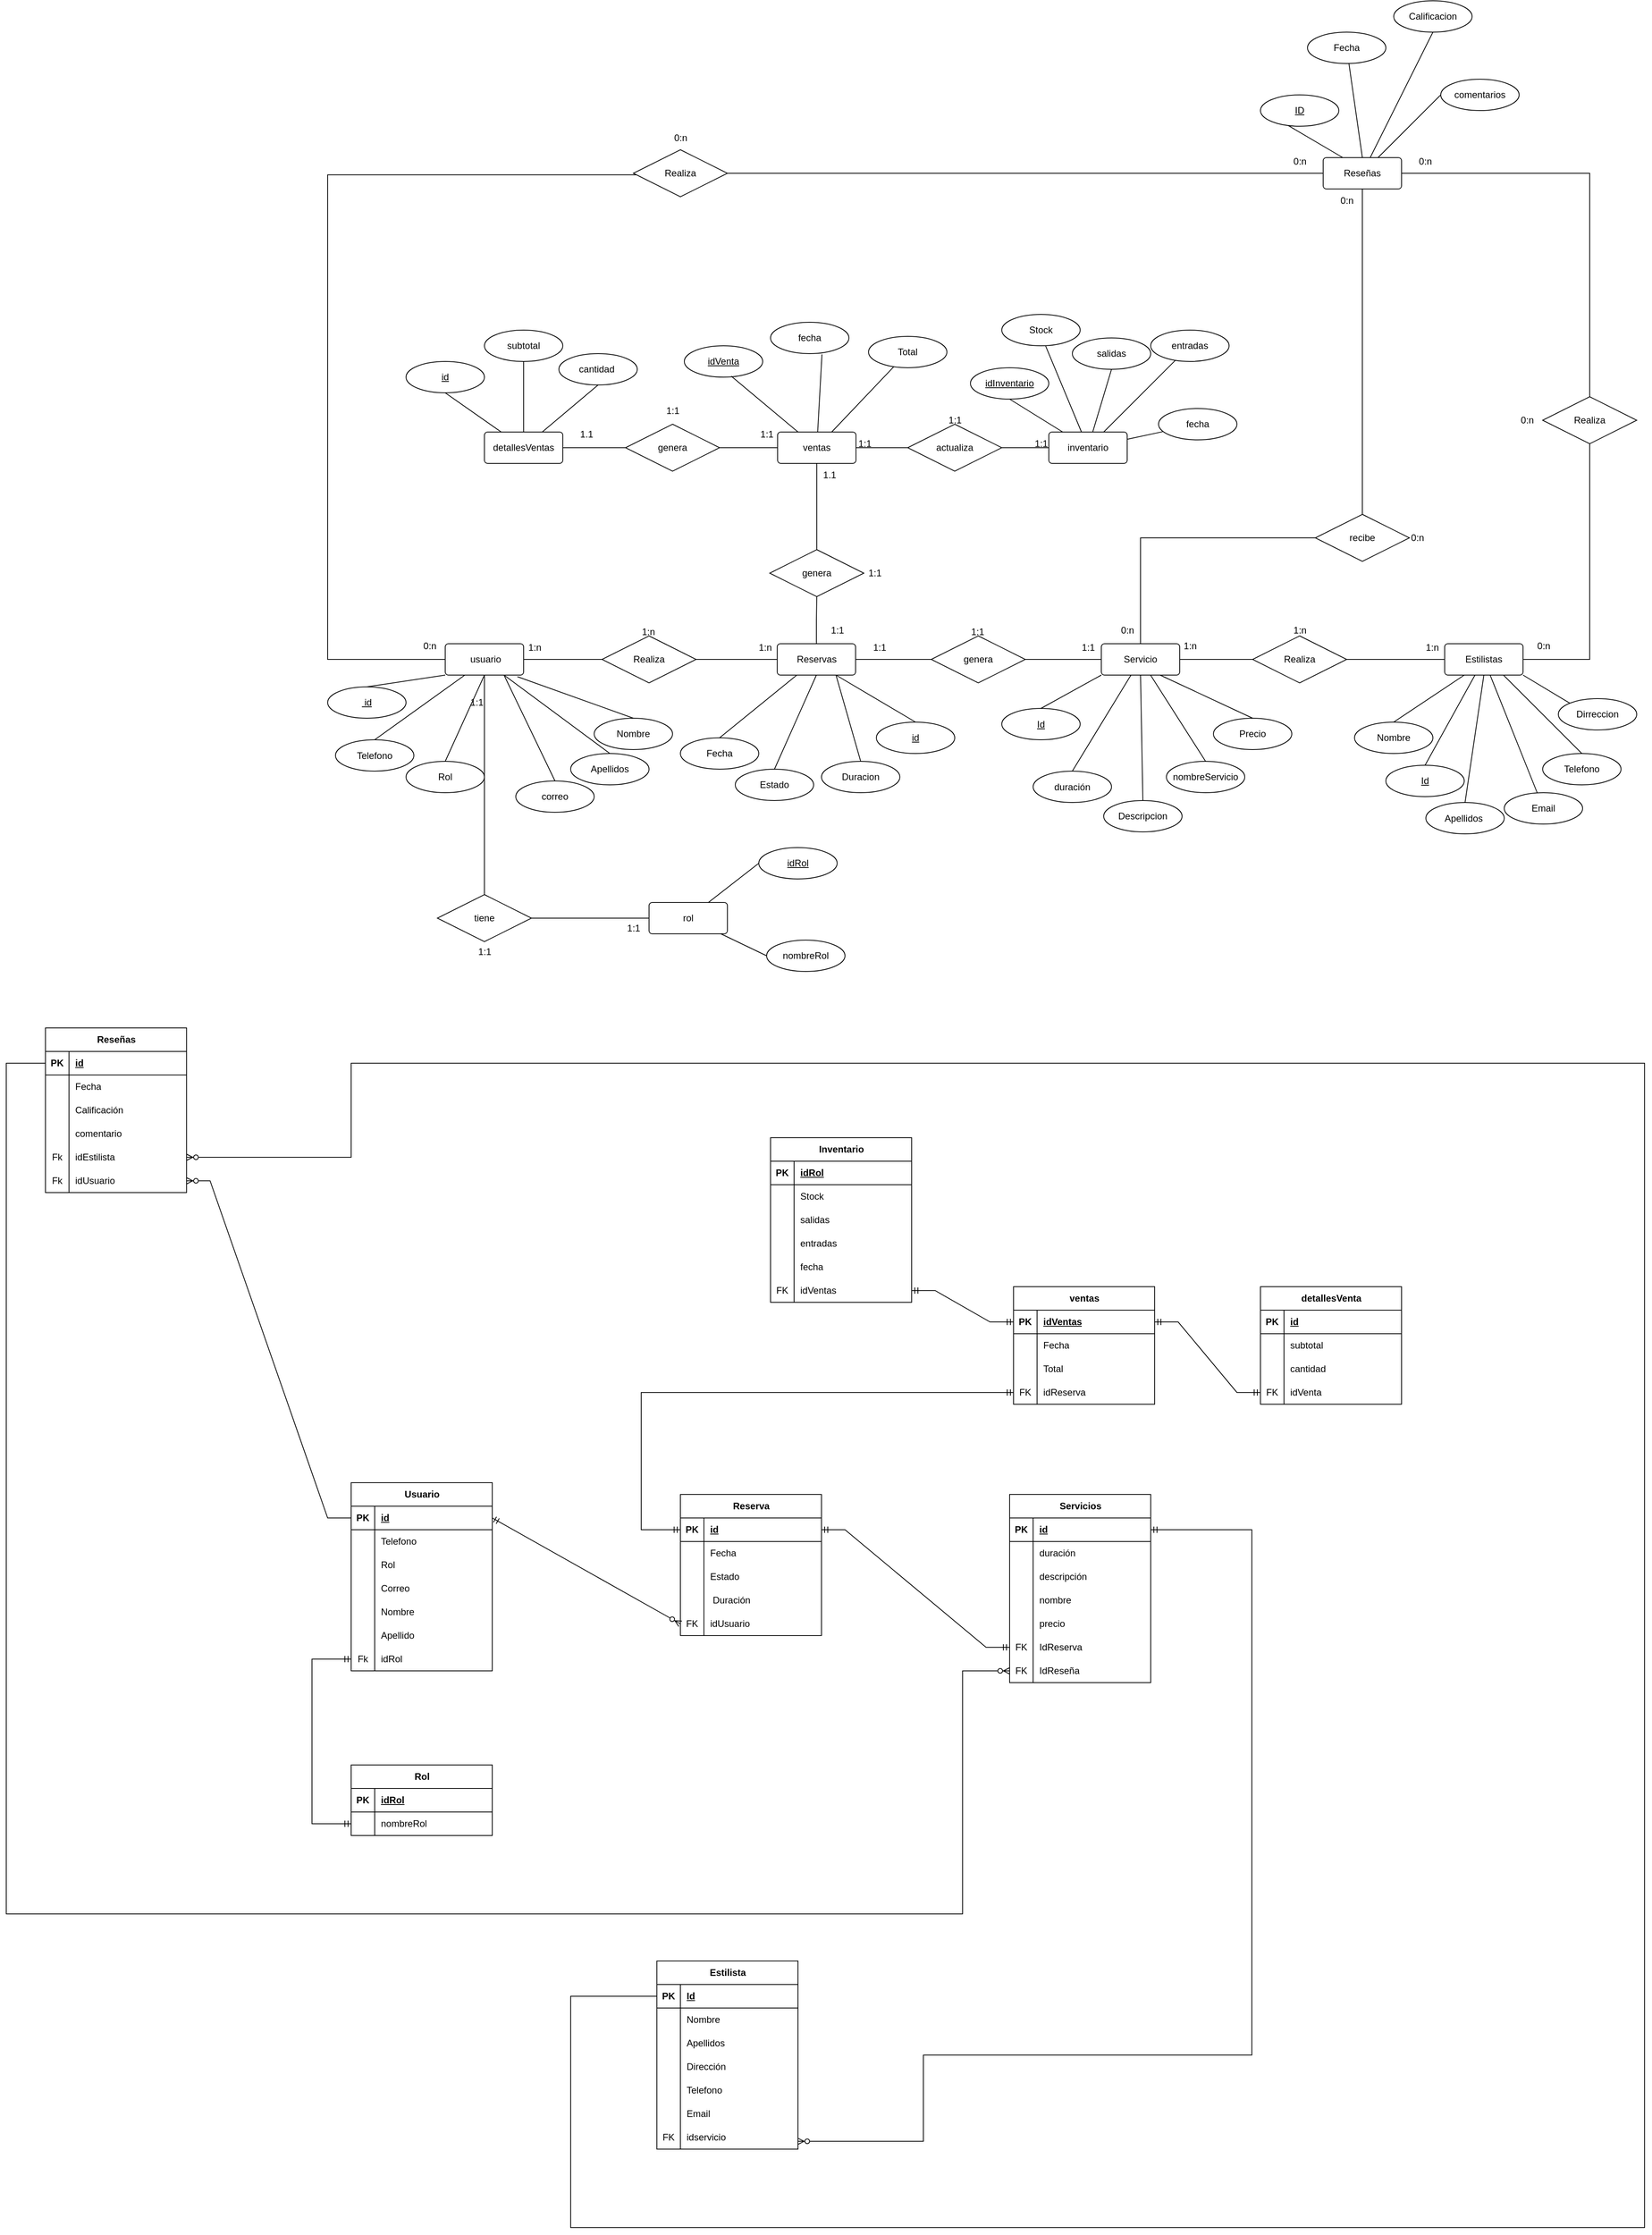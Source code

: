 <mxfile version="24.7.14">
  <diagram name="Página-1" id="OWBKTUqznArAJ1aGMUGh">
    <mxGraphModel grid="1" page="1" gridSize="10" guides="1" tooltips="1" connect="1" arrows="1" fold="1" pageScale="1" pageWidth="827" pageHeight="1169" math="0" shadow="0">
      <root>
        <mxCell id="0" />
        <mxCell id="1" parent="0" />
        <mxCell id="eo1EWMmAFgm19Zw0DgwI-46" style="edgeStyle=orthogonalEdgeStyle;rounded=0;orthogonalLoop=1;jettySize=auto;html=1;entryX=0.5;entryY=0;entryDx=0;entryDy=0;endArrow=none;endFill=0;" edge="1" parent="1" source="jlm8GovE4o78zpknhKyV-1" target="eo1EWMmAFgm19Zw0DgwI-42">
          <mxGeometry relative="1" as="geometry" />
        </mxCell>
        <mxCell id="h6lxW0l-rEsgfM09pOZ4-29" style="edgeStyle=orthogonalEdgeStyle;rounded=0;orthogonalLoop=1;jettySize=auto;html=1;endArrow=none;endFill=0;" edge="1" parent="1" source="jlm8GovE4o78zpknhKyV-1" target="h6lxW0l-rEsgfM09pOZ4-28">
          <mxGeometry relative="1" as="geometry">
            <Array as="points">
              <mxPoint x="-260" y="430" />
              <mxPoint x="-260" y="-188" />
            </Array>
          </mxGeometry>
        </mxCell>
        <mxCell id="jlm8GovE4o78zpknhKyV-1" value="&amp;nbsp;usuario" style="rounded=1;arcSize=10;whiteSpace=wrap;html=1;align=center;" vertex="1" parent="1">
          <mxGeometry x="-110" y="410" width="100" height="40" as="geometry" />
        </mxCell>
        <mxCell id="jlm8GovE4o78zpknhKyV-6" style="edgeStyle=orthogonalEdgeStyle;rounded=0;orthogonalLoop=1;jettySize=auto;html=1;entryX=0;entryY=0.5;entryDx=0;entryDy=0;endArrow=none;endFill=0;" edge="1" parent="1" source="jlm8GovE4o78zpknhKyV-2" target="jlm8GovE4o78zpknhKyV-3">
          <mxGeometry relative="1" as="geometry" />
        </mxCell>
        <mxCell id="jlm8GovE4o78zpknhKyV-2" value="Realiza" style="shape=rhombus;perimeter=rhombusPerimeter;whiteSpace=wrap;html=1;align=center;" vertex="1" parent="1">
          <mxGeometry x="90" y="400" width="120" height="60" as="geometry" />
        </mxCell>
        <mxCell id="jlm8GovE4o78zpknhKyV-3" value="Reservas" style="rounded=1;arcSize=10;whiteSpace=wrap;html=1;align=center;" vertex="1" parent="1">
          <mxGeometry x="313.5" y="410" width="100" height="40" as="geometry" />
        </mxCell>
        <mxCell id="jlm8GovE4o78zpknhKyV-5" style="edgeStyle=orthogonalEdgeStyle;rounded=0;orthogonalLoop=1;jettySize=auto;html=1;endArrow=none;endFill=0;" edge="1" parent="1" source="jlm8GovE4o78zpknhKyV-1">
          <mxGeometry relative="1" as="geometry">
            <mxPoint x="90" y="430" as="targetPoint" />
          </mxGeometry>
        </mxCell>
        <mxCell id="vtw1k_bzy1yQWoYEa-3J-27" style="rounded=0;orthogonalLoop=1;jettySize=auto;html=1;exitX=0.5;exitY=0;exitDx=0;exitDy=0;endArrow=none;endFill=0;" edge="1" parent="1" target="vtw1k_bzy1yQWoYEa-3J-26" source="jlm8GovE4o78zpknhKyV-8">
          <mxGeometry relative="1" as="geometry">
            <mxPoint x="1030" y="-240" as="sourcePoint" />
          </mxGeometry>
        </mxCell>
        <mxCell id="vtw1k_bzy1yQWoYEa-3J-46" style="rounded=0;orthogonalLoop=1;jettySize=auto;html=1;entryX=0.5;entryY=1;entryDx=0;entryDy=0;endArrow=none;endFill=0;" edge="1" parent="1" target="vtw1k_bzy1yQWoYEa-3J-45" source="jlm8GovE4o78zpknhKyV-8">
          <mxGeometry relative="1" as="geometry">
            <mxPoint x="1080" y="-240" as="sourcePoint" />
          </mxGeometry>
        </mxCell>
        <mxCell id="eo1EWMmAFgm19Zw0DgwI-2" style="edgeStyle=orthogonalEdgeStyle;rounded=0;orthogonalLoop=1;jettySize=auto;html=1;endArrow=none;endFill=0;exitX=0.5;exitY=1;exitDx=0;exitDy=0;" edge="1" parent="1" source="jlm8GovE4o78zpknhKyV-8" target="eo1EWMmAFgm19Zw0DgwI-1">
          <mxGeometry relative="1" as="geometry">
            <Array as="points">
              <mxPoint x="1060" y="180" />
              <mxPoint x="1060" y="180" />
            </Array>
          </mxGeometry>
        </mxCell>
        <mxCell id="h6lxW0l-rEsgfM09pOZ4-3" style="rounded=0;orthogonalLoop=1;jettySize=auto;html=1;entryX=0;entryY=0.5;entryDx=0;entryDy=0;endArrow=none;endFill=0;" edge="1" parent="1" source="jlm8GovE4o78zpknhKyV-8" target="h6lxW0l-rEsgfM09pOZ4-2">
          <mxGeometry relative="1" as="geometry" />
        </mxCell>
        <mxCell id="jlm8GovE4o78zpknhKyV-8" value="Reseñas" style="rounded=1;arcSize=10;whiteSpace=wrap;html=1;align=center;" vertex="1" parent="1">
          <mxGeometry x="1010" y="-210" width="100" height="40" as="geometry" />
        </mxCell>
        <mxCell id="jlm8GovE4o78zpknhKyV-15" style="edgeStyle=orthogonalEdgeStyle;rounded=0;orthogonalLoop=1;jettySize=auto;html=1;entryX=1;entryY=0.5;entryDx=0;entryDy=0;endArrow=none;endFill=0;" edge="1" parent="1" source="jlm8GovE4o78zpknhKyV-12" target="jlm8GovE4o78zpknhKyV-3">
          <mxGeometry relative="1" as="geometry" />
        </mxCell>
        <mxCell id="jlm8GovE4o78zpknhKyV-12" value="genera" style="shape=rhombus;perimeter=rhombusPerimeter;whiteSpace=wrap;html=1;align=center;" vertex="1" parent="1">
          <mxGeometry x="510" y="400" width="120" height="60" as="geometry" />
        </mxCell>
        <mxCell id="jlm8GovE4o78zpknhKyV-14" style="edgeStyle=orthogonalEdgeStyle;rounded=0;orthogonalLoop=1;jettySize=auto;html=1;entryX=1;entryY=0.5;entryDx=0;entryDy=0;endArrow=none;endFill=0;exitX=0;exitY=0.5;exitDx=0;exitDy=0;" edge="1" parent="1" source="jlm8GovE4o78zpknhKyV-19" target="jlm8GovE4o78zpknhKyV-12">
          <mxGeometry relative="1" as="geometry">
            <mxPoint x="700" y="400" as="sourcePoint" />
          </mxGeometry>
        </mxCell>
        <mxCell id="jlm8GovE4o78zpknhKyV-21" style="edgeStyle=orthogonalEdgeStyle;rounded=0;orthogonalLoop=1;jettySize=auto;html=1;entryX=0;entryY=0.5;entryDx=0;entryDy=0;endArrow=none;endFill=0;exitX=1;exitY=0.5;exitDx=0;exitDy=0;" edge="1" parent="1" source="jlm8GovE4o78zpknhKyV-19" target="jlm8GovE4o78zpknhKyV-16">
          <mxGeometry relative="1" as="geometry">
            <mxPoint x="1170" y="450" as="sourcePoint" />
          </mxGeometry>
        </mxCell>
        <mxCell id="jlm8GovE4o78zpknhKyV-22" style="edgeStyle=orthogonalEdgeStyle;rounded=0;orthogonalLoop=1;jettySize=auto;html=1;entryX=0;entryY=0.5;entryDx=0;entryDy=0;endArrow=none;endFill=0;" edge="1" parent="1" source="jlm8GovE4o78zpknhKyV-16" target="jlm8GovE4o78zpknhKyV-17">
          <mxGeometry relative="1" as="geometry" />
        </mxCell>
        <mxCell id="jlm8GovE4o78zpknhKyV-16" value="Realiza" style="shape=rhombus;perimeter=rhombusPerimeter;whiteSpace=wrap;html=1;align=center;" vertex="1" parent="1">
          <mxGeometry x="920.0" y="400" width="120" height="60" as="geometry" />
        </mxCell>
        <mxCell id="h6lxW0l-rEsgfM09pOZ4-33" style="edgeStyle=orthogonalEdgeStyle;rounded=0;orthogonalLoop=1;jettySize=auto;html=1;entryX=0.5;entryY=1;entryDx=0;entryDy=0;endArrow=none;endFill=0;" edge="1" parent="1" source="jlm8GovE4o78zpknhKyV-17" target="h6lxW0l-rEsgfM09pOZ4-32">
          <mxGeometry relative="1" as="geometry" />
        </mxCell>
        <mxCell id="jlm8GovE4o78zpknhKyV-17" value="Estilistas" style="rounded=1;arcSize=10;whiteSpace=wrap;html=1;align=center;" vertex="1" parent="1">
          <mxGeometry x="1165" y="410" width="100" height="40" as="geometry" />
        </mxCell>
        <mxCell id="eptWDj3NKp6KgpNxHlbf-3" style="rounded=0;orthogonalLoop=1;jettySize=auto;html=1;entryX=0.5;entryY=0;entryDx=0;entryDy=0;endArrow=none;endFill=0;" edge="1" parent="1" source="jlm8GovE4o78zpknhKyV-19" target="eptWDj3NKp6KgpNxHlbf-2">
          <mxGeometry relative="1" as="geometry" />
        </mxCell>
        <mxCell id="eptWDj3NKp6KgpNxHlbf-5" style="rounded=0;orthogonalLoop=1;jettySize=auto;html=1;entryX=0.5;entryY=0;entryDx=0;entryDy=0;endArrow=none;endFill=0;" edge="1" parent="1" source="jlm8GovE4o78zpknhKyV-19" target="eptWDj3NKp6KgpNxHlbf-4">
          <mxGeometry relative="1" as="geometry" />
        </mxCell>
        <mxCell id="eptWDj3NKp6KgpNxHlbf-108" style="edgeStyle=orthogonalEdgeStyle;rounded=0;orthogonalLoop=1;jettySize=auto;html=1;entryX=0.5;entryY=1;entryDx=0;entryDy=0;endArrow=none;endFill=0;exitX=0.5;exitY=0;exitDx=0;exitDy=0;" edge="1" parent="1" source="jlm8GovE4o78zpknhKyV-3" target="eptWDj3NKp6KgpNxHlbf-107">
          <mxGeometry relative="1" as="geometry" />
        </mxCell>
        <mxCell id="jlm8GovE4o78zpknhKyV-19" value="Servicio" style="rounded=1;arcSize=10;whiteSpace=wrap;html=1;align=center;" vertex="1" parent="1">
          <mxGeometry x="727.0" y="410" width="100" height="40" as="geometry" />
        </mxCell>
        <mxCell id="vtw1k_bzy1yQWoYEa-3J-2" style="rounded=0;orthogonalLoop=1;jettySize=auto;html=1;exitX=0.5;exitY=0;exitDx=0;exitDy=0;entryX=0;entryY=1;entryDx=0;entryDy=0;endArrow=none;endFill=0;" edge="1" parent="1" source="Y2dzQ53fjyAzNFY5iu_s-1" target="jlm8GovE4o78zpknhKyV-1">
          <mxGeometry relative="1" as="geometry">
            <mxPoint x="-170" y="585" as="sourcePoint" />
          </mxGeometry>
        </mxCell>
        <mxCell id="Y2dzQ53fjyAzNFY5iu_s-1" value="&amp;nbsp;id" style="ellipse;whiteSpace=wrap;html=1;align=center;fontStyle=4;" vertex="1" parent="1">
          <mxGeometry x="-260" y="465" width="100" height="40" as="geometry" />
        </mxCell>
        <mxCell id="vtw1k_bzy1yQWoYEa-3J-4" style="rounded=0;orthogonalLoop=1;jettySize=auto;html=1;exitX=0.5;exitY=0;exitDx=0;exitDy=0;entryX=0.5;entryY=1;entryDx=0;entryDy=0;endArrow=none;endFill=0;" edge="1" parent="1" source="vtw1k_bzy1yQWoYEa-3J-3" target="jlm8GovE4o78zpknhKyV-1">
          <mxGeometry relative="1" as="geometry" />
        </mxCell>
        <mxCell id="vtw1k_bzy1yQWoYEa-3J-3" value="&lt;font style=&quot;vertical-align: inherit;&quot;&gt;&lt;font style=&quot;vertical-align: inherit;&quot;&gt;Rol&lt;/font&gt;&lt;/font&gt;" style="ellipse;whiteSpace=wrap;html=1;align=center;" vertex="1" parent="1">
          <mxGeometry x="-160" y="560" width="100" height="40" as="geometry" />
        </mxCell>
        <mxCell id="vtw1k_bzy1yQWoYEa-3J-6" style="rounded=0;orthogonalLoop=1;jettySize=auto;html=1;exitX=0.5;exitY=0;exitDx=0;exitDy=0;entryX=0.75;entryY=1;entryDx=0;entryDy=0;endArrow=none;endFill=0;" edge="1" parent="1" source="vtw1k_bzy1yQWoYEa-3J-5" target="jlm8GovE4o78zpknhKyV-1">
          <mxGeometry relative="1" as="geometry" />
        </mxCell>
        <mxCell id="vtw1k_bzy1yQWoYEa-3J-5" value="&lt;font style=&quot;vertical-align: inherit;&quot;&gt;&lt;font style=&quot;vertical-align: inherit;&quot;&gt;correo&lt;/font&gt;&lt;/font&gt;" style="ellipse;whiteSpace=wrap;html=1;align=center;" vertex="1" parent="1">
          <mxGeometry x="-20" y="585" width="100" height="40" as="geometry" />
        </mxCell>
        <mxCell id="vtw1k_bzy1yQWoYEa-3J-7" value="&lt;font style=&quot;vertical-align: inherit;&quot;&gt;&lt;font style=&quot;vertical-align: inherit;&quot;&gt;Nombre&lt;/font&gt;&lt;/font&gt;" style="ellipse;whiteSpace=wrap;html=1;align=center;" vertex="1" parent="1">
          <mxGeometry x="80" y="505" width="100" height="40" as="geometry" />
        </mxCell>
        <mxCell id="vtw1k_bzy1yQWoYEa-3J-8" style="rounded=0;orthogonalLoop=1;jettySize=auto;html=1;exitX=0.5;exitY=0;exitDx=0;exitDy=0;entryX=0.92;entryY=1.05;entryDx=0;entryDy=0;entryPerimeter=0;endArrow=none;endFill=0;" edge="1" parent="1" source="vtw1k_bzy1yQWoYEa-3J-7" target="jlm8GovE4o78zpknhKyV-1">
          <mxGeometry relative="1" as="geometry" />
        </mxCell>
        <mxCell id="vtw1k_bzy1yQWoYEa-3J-9" value="&lt;font style=&quot;vertical-align: inherit;&quot;&gt;&lt;font style=&quot;vertical-align: inherit;&quot;&gt;Apellidos&lt;/font&gt;&lt;/font&gt;" style="ellipse;whiteSpace=wrap;html=1;align=center;" vertex="1" parent="1">
          <mxGeometry x="50" y="550" width="100" height="40" as="geometry" />
        </mxCell>
        <mxCell id="vtw1k_bzy1yQWoYEa-3J-11" style="rounded=0;orthogonalLoop=1;jettySize=auto;html=1;exitX=0.5;exitY=0;exitDx=0;exitDy=0;entryX=0.75;entryY=1;entryDx=0;entryDy=0;endArrow=none;endFill=0;" edge="1" parent="1" source="vtw1k_bzy1yQWoYEa-3J-9" target="jlm8GovE4o78zpknhKyV-1">
          <mxGeometry relative="1" as="geometry" />
        </mxCell>
        <mxCell id="vtw1k_bzy1yQWoYEa-3J-13" style="rounded=0;orthogonalLoop=1;jettySize=auto;html=1;exitX=0.5;exitY=0;exitDx=0;exitDy=0;entryX=0.25;entryY=1;entryDx=0;entryDy=0;endArrow=none;endFill=0;" edge="1" parent="1" source="vtw1k_bzy1yQWoYEa-3J-12" target="jlm8GovE4o78zpknhKyV-1">
          <mxGeometry relative="1" as="geometry" />
        </mxCell>
        <mxCell id="vtw1k_bzy1yQWoYEa-3J-12" value="Telefono" style="ellipse;whiteSpace=wrap;html=1;align=center;" vertex="1" parent="1">
          <mxGeometry x="-250" y="532.5" width="100" height="40" as="geometry" />
        </mxCell>
        <mxCell id="vtw1k_bzy1yQWoYEa-3J-15" style="rounded=0;orthogonalLoop=1;jettySize=auto;html=1;exitX=0.5;exitY=0;exitDx=0;exitDy=0;entryX=0.5;entryY=1;entryDx=0;entryDy=0;endArrow=none;endFill=0;" edge="1" parent="1" source="vtw1k_bzy1yQWoYEa-3J-14" target="jlm8GovE4o78zpknhKyV-3">
          <mxGeometry relative="1" as="geometry" />
        </mxCell>
        <mxCell id="vtw1k_bzy1yQWoYEa-3J-14" value="Estado" style="ellipse;whiteSpace=wrap;html=1;align=center;" vertex="1" parent="1">
          <mxGeometry x="260" y="570" width="100" height="40" as="geometry" />
        </mxCell>
        <mxCell id="vtw1k_bzy1yQWoYEa-3J-17" style="rounded=0;orthogonalLoop=1;jettySize=auto;html=1;exitX=0.5;exitY=0;exitDx=0;exitDy=0;entryX=0.25;entryY=1;entryDx=0;entryDy=0;endArrow=none;endFill=0;" edge="1" parent="1" source="vtw1k_bzy1yQWoYEa-3J-16" target="jlm8GovE4o78zpknhKyV-3">
          <mxGeometry relative="1" as="geometry" />
        </mxCell>
        <mxCell id="vtw1k_bzy1yQWoYEa-3J-16" value="Fecha" style="ellipse;whiteSpace=wrap;html=1;align=center;" vertex="1" parent="1">
          <mxGeometry x="190" y="530" width="100" height="40" as="geometry" />
        </mxCell>
        <mxCell id="vtw1k_bzy1yQWoYEa-3J-19" style="rounded=0;orthogonalLoop=1;jettySize=auto;html=1;exitX=0.5;exitY=0;exitDx=0;exitDy=0;entryX=0.75;entryY=1;entryDx=0;entryDy=0;endArrow=none;endFill=0;" edge="1" parent="1" source="vtw1k_bzy1yQWoYEa-3J-21" target="jlm8GovE4o78zpknhKyV-3">
          <mxGeometry relative="1" as="geometry">
            <mxPoint x="473.5" y="510" as="sourcePoint" />
          </mxGeometry>
        </mxCell>
        <mxCell id="vtw1k_bzy1yQWoYEa-3J-20" style="edgeStyle=orthogonalEdgeStyle;rounded=0;orthogonalLoop=1;jettySize=auto;html=1;exitX=0.5;exitY=1;exitDx=0;exitDy=0;" edge="1" parent="1" source="vtw1k_bzy1yQWoYEa-3J-16" target="vtw1k_bzy1yQWoYEa-3J-16">
          <mxGeometry relative="1" as="geometry" />
        </mxCell>
        <mxCell id="vtw1k_bzy1yQWoYEa-3J-21" value="id" style="ellipse;whiteSpace=wrap;html=1;align=center;fontStyle=4;" vertex="1" parent="1">
          <mxGeometry x="440" y="510" width="100" height="40" as="geometry" />
        </mxCell>
        <mxCell id="vtw1k_bzy1yQWoYEa-3J-23" style="rounded=0;orthogonalLoop=1;jettySize=auto;html=1;exitX=0.5;exitY=0;exitDx=0;exitDy=0;entryX=0.75;entryY=1;entryDx=0;entryDy=0;endArrow=none;endFill=0;" edge="1" parent="1" source="vtw1k_bzy1yQWoYEa-3J-22" target="jlm8GovE4o78zpknhKyV-3">
          <mxGeometry relative="1" as="geometry" />
        </mxCell>
        <mxCell id="vtw1k_bzy1yQWoYEa-3J-22" value="Duracion" style="ellipse;whiteSpace=wrap;html=1;align=center;" vertex="1" parent="1">
          <mxGeometry x="370" y="560" width="100" height="40" as="geometry" />
        </mxCell>
        <mxCell id="vtw1k_bzy1yQWoYEa-3J-25" style="rounded=0;orthogonalLoop=1;jettySize=auto;html=1;exitX=0.5;exitY=1;exitDx=0;exitDy=0;entryX=0.25;entryY=0;entryDx=0;entryDy=0;endArrow=none;endFill=0;" edge="1" parent="1" target="jlm8GovE4o78zpknhKyV-8">
          <mxGeometry relative="1" as="geometry">
            <mxPoint x="950" y="-260" as="sourcePoint" />
            <mxPoint x="1005" y="-240" as="targetPoint" />
          </mxGeometry>
        </mxCell>
        <mxCell id="vtw1k_bzy1yQWoYEa-3J-24" value="ID" style="ellipse;whiteSpace=wrap;html=1;align=center;fontStyle=4;" vertex="1" parent="1">
          <mxGeometry x="930" y="-290" width="100" height="40" as="geometry" />
        </mxCell>
        <mxCell id="vtw1k_bzy1yQWoYEa-3J-26" value="Fecha" style="ellipse;whiteSpace=wrap;html=1;align=center;" vertex="1" parent="1">
          <mxGeometry x="990" y="-370" width="100" height="40" as="geometry" />
        </mxCell>
        <mxCell id="Y2dzQ53fjyAzNFY5iu_s-13" value="Usuario" style="shape=table;startSize=30;container=1;collapsible=1;childLayout=tableLayout;fixedRows=1;rowLines=0;fontStyle=1;align=center;resizeLast=1;html=1;" vertex="1" parent="1">
          <mxGeometry x="-230" y="1480" width="180" height="240" as="geometry" />
        </mxCell>
        <mxCell id="Y2dzQ53fjyAzNFY5iu_s-14" value="" style="shape=tableRow;horizontal=0;startSize=0;swimlaneHead=0;swimlaneBody=0;fillColor=none;collapsible=0;dropTarget=0;points=[[0,0.5],[1,0.5]];portConstraint=eastwest;top=0;left=0;right=0;bottom=1;" vertex="1" parent="Y2dzQ53fjyAzNFY5iu_s-13">
          <mxGeometry y="30" width="180" height="30" as="geometry" />
        </mxCell>
        <mxCell id="Y2dzQ53fjyAzNFY5iu_s-15" value="PK" style="shape=partialRectangle;connectable=0;fillColor=none;top=0;left=0;bottom=0;right=0;fontStyle=1;overflow=hidden;whiteSpace=wrap;html=1;" vertex="1" parent="Y2dzQ53fjyAzNFY5iu_s-14">
          <mxGeometry width="30" height="30" as="geometry">
            <mxRectangle width="30" height="30" as="alternateBounds" />
          </mxGeometry>
        </mxCell>
        <mxCell id="Y2dzQ53fjyAzNFY5iu_s-16" value="id" style="shape=partialRectangle;connectable=0;fillColor=none;top=0;left=0;bottom=0;right=0;align=left;spacingLeft=6;fontStyle=5;overflow=hidden;whiteSpace=wrap;html=1;" vertex="1" parent="Y2dzQ53fjyAzNFY5iu_s-14">
          <mxGeometry x="30" width="150" height="30" as="geometry">
            <mxRectangle width="150" height="30" as="alternateBounds" />
          </mxGeometry>
        </mxCell>
        <mxCell id="Y2dzQ53fjyAzNFY5iu_s-17" value="" style="shape=tableRow;horizontal=0;startSize=0;swimlaneHead=0;swimlaneBody=0;fillColor=none;collapsible=0;dropTarget=0;points=[[0,0.5],[1,0.5]];portConstraint=eastwest;top=0;left=0;right=0;bottom=0;" vertex="1" parent="Y2dzQ53fjyAzNFY5iu_s-13">
          <mxGeometry y="60" width="180" height="30" as="geometry" />
        </mxCell>
        <mxCell id="Y2dzQ53fjyAzNFY5iu_s-18" value="" style="shape=partialRectangle;connectable=0;fillColor=none;top=0;left=0;bottom=0;right=0;editable=1;overflow=hidden;whiteSpace=wrap;html=1;" vertex="1" parent="Y2dzQ53fjyAzNFY5iu_s-17">
          <mxGeometry width="30" height="30" as="geometry">
            <mxRectangle width="30" height="30" as="alternateBounds" />
          </mxGeometry>
        </mxCell>
        <mxCell id="Y2dzQ53fjyAzNFY5iu_s-19" value="Telefono" style="shape=partialRectangle;connectable=0;fillColor=none;top=0;left=0;bottom=0;right=0;align=left;spacingLeft=6;overflow=hidden;whiteSpace=wrap;html=1;" vertex="1" parent="Y2dzQ53fjyAzNFY5iu_s-17">
          <mxGeometry x="30" width="150" height="30" as="geometry">
            <mxRectangle width="150" height="30" as="alternateBounds" />
          </mxGeometry>
        </mxCell>
        <mxCell id="Y2dzQ53fjyAzNFY5iu_s-20" value="" style="shape=tableRow;horizontal=0;startSize=0;swimlaneHead=0;swimlaneBody=0;fillColor=none;collapsible=0;dropTarget=0;points=[[0,0.5],[1,0.5]];portConstraint=eastwest;top=0;left=0;right=0;bottom=0;" vertex="1" parent="Y2dzQ53fjyAzNFY5iu_s-13">
          <mxGeometry y="90" width="180" height="30" as="geometry" />
        </mxCell>
        <mxCell id="Y2dzQ53fjyAzNFY5iu_s-21" value="" style="shape=partialRectangle;connectable=0;fillColor=none;top=0;left=0;bottom=0;right=0;editable=1;overflow=hidden;whiteSpace=wrap;html=1;" vertex="1" parent="Y2dzQ53fjyAzNFY5iu_s-20">
          <mxGeometry width="30" height="30" as="geometry">
            <mxRectangle width="30" height="30" as="alternateBounds" />
          </mxGeometry>
        </mxCell>
        <mxCell id="Y2dzQ53fjyAzNFY5iu_s-22" value="Rol" style="shape=partialRectangle;connectable=0;fillColor=none;top=0;left=0;bottom=0;right=0;align=left;spacingLeft=6;overflow=hidden;whiteSpace=wrap;html=1;" vertex="1" parent="Y2dzQ53fjyAzNFY5iu_s-20">
          <mxGeometry x="30" width="150" height="30" as="geometry">
            <mxRectangle width="150" height="30" as="alternateBounds" />
          </mxGeometry>
        </mxCell>
        <mxCell id="Y2dzQ53fjyAzNFY5iu_s-23" value="" style="shape=tableRow;horizontal=0;startSize=0;swimlaneHead=0;swimlaneBody=0;fillColor=none;collapsible=0;dropTarget=0;points=[[0,0.5],[1,0.5]];portConstraint=eastwest;top=0;left=0;right=0;bottom=0;" vertex="1" parent="Y2dzQ53fjyAzNFY5iu_s-13">
          <mxGeometry y="120" width="180" height="30" as="geometry" />
        </mxCell>
        <mxCell id="Y2dzQ53fjyAzNFY5iu_s-24" value="" style="shape=partialRectangle;connectable=0;fillColor=none;top=0;left=0;bottom=0;right=0;editable=1;overflow=hidden;whiteSpace=wrap;html=1;" vertex="1" parent="Y2dzQ53fjyAzNFY5iu_s-23">
          <mxGeometry width="30" height="30" as="geometry">
            <mxRectangle width="30" height="30" as="alternateBounds" />
          </mxGeometry>
        </mxCell>
        <mxCell id="Y2dzQ53fjyAzNFY5iu_s-25" value="Correo" style="shape=partialRectangle;connectable=0;fillColor=none;top=0;left=0;bottom=0;right=0;align=left;spacingLeft=6;overflow=hidden;whiteSpace=wrap;html=1;" vertex="1" parent="Y2dzQ53fjyAzNFY5iu_s-23">
          <mxGeometry x="30" width="150" height="30" as="geometry">
            <mxRectangle width="150" height="30" as="alternateBounds" />
          </mxGeometry>
        </mxCell>
        <mxCell id="Y2dzQ53fjyAzNFY5iu_s-39" value="" style="shape=tableRow;horizontal=0;startSize=0;swimlaneHead=0;swimlaneBody=0;fillColor=none;collapsible=0;dropTarget=0;points=[[0,0.5],[1,0.5]];portConstraint=eastwest;top=0;left=0;right=0;bottom=0;" vertex="1" parent="Y2dzQ53fjyAzNFY5iu_s-13">
          <mxGeometry y="150" width="180" height="30" as="geometry" />
        </mxCell>
        <mxCell id="Y2dzQ53fjyAzNFY5iu_s-40" value="" style="shape=partialRectangle;connectable=0;fillColor=none;top=0;left=0;bottom=0;right=0;editable=1;overflow=hidden;whiteSpace=wrap;html=1;" vertex="1" parent="Y2dzQ53fjyAzNFY5iu_s-39">
          <mxGeometry width="30" height="30" as="geometry">
            <mxRectangle width="30" height="30" as="alternateBounds" />
          </mxGeometry>
        </mxCell>
        <mxCell id="Y2dzQ53fjyAzNFY5iu_s-41" value="Nombre" style="shape=partialRectangle;connectable=0;fillColor=none;top=0;left=0;bottom=0;right=0;align=left;spacingLeft=6;overflow=hidden;whiteSpace=wrap;html=1;" vertex="1" parent="Y2dzQ53fjyAzNFY5iu_s-39">
          <mxGeometry x="30" width="150" height="30" as="geometry">
            <mxRectangle width="150" height="30" as="alternateBounds" />
          </mxGeometry>
        </mxCell>
        <mxCell id="Y2dzQ53fjyAzNFY5iu_s-42" value="" style="shape=tableRow;horizontal=0;startSize=0;swimlaneHead=0;swimlaneBody=0;fillColor=none;collapsible=0;dropTarget=0;points=[[0,0.5],[1,0.5]];portConstraint=eastwest;top=0;left=0;right=0;bottom=0;" vertex="1" parent="Y2dzQ53fjyAzNFY5iu_s-13">
          <mxGeometry y="180" width="180" height="30" as="geometry" />
        </mxCell>
        <mxCell id="Y2dzQ53fjyAzNFY5iu_s-43" value="" style="shape=partialRectangle;connectable=0;fillColor=none;top=0;left=0;bottom=0;right=0;editable=1;overflow=hidden;whiteSpace=wrap;html=1;" vertex="1" parent="Y2dzQ53fjyAzNFY5iu_s-42">
          <mxGeometry width="30" height="30" as="geometry">
            <mxRectangle width="30" height="30" as="alternateBounds" />
          </mxGeometry>
        </mxCell>
        <mxCell id="Y2dzQ53fjyAzNFY5iu_s-44" value="Apellido" style="shape=partialRectangle;connectable=0;fillColor=none;top=0;left=0;bottom=0;right=0;align=left;spacingLeft=6;overflow=hidden;whiteSpace=wrap;html=1;" vertex="1" parent="Y2dzQ53fjyAzNFY5iu_s-42">
          <mxGeometry x="30" width="150" height="30" as="geometry">
            <mxRectangle width="150" height="30" as="alternateBounds" />
          </mxGeometry>
        </mxCell>
        <mxCell id="eptWDj3NKp6KgpNxHlbf-132" value="" style="shape=tableRow;horizontal=0;startSize=0;swimlaneHead=0;swimlaneBody=0;fillColor=none;collapsible=0;dropTarget=0;points=[[0,0.5],[1,0.5]];portConstraint=eastwest;top=0;left=0;right=0;bottom=0;" vertex="1" parent="Y2dzQ53fjyAzNFY5iu_s-13">
          <mxGeometry y="210" width="180" height="30" as="geometry" />
        </mxCell>
        <mxCell id="eptWDj3NKp6KgpNxHlbf-133" value="Fk" style="shape=partialRectangle;connectable=0;fillColor=none;top=0;left=0;bottom=0;right=0;editable=1;overflow=hidden;whiteSpace=wrap;html=1;" vertex="1" parent="eptWDj3NKp6KgpNxHlbf-132">
          <mxGeometry width="30" height="30" as="geometry">
            <mxRectangle width="30" height="30" as="alternateBounds" />
          </mxGeometry>
        </mxCell>
        <mxCell id="eptWDj3NKp6KgpNxHlbf-134" value="idRol" style="shape=partialRectangle;connectable=0;fillColor=none;top=0;left=0;bottom=0;right=0;align=left;spacingLeft=6;overflow=hidden;whiteSpace=wrap;html=1;" vertex="1" parent="eptWDj3NKp6KgpNxHlbf-132">
          <mxGeometry x="30" width="150" height="30" as="geometry">
            <mxRectangle width="150" height="30" as="alternateBounds" />
          </mxGeometry>
        </mxCell>
        <mxCell id="Y2dzQ53fjyAzNFY5iu_s-26" value="Reserva" style="shape=table;startSize=30;container=1;collapsible=1;childLayout=tableLayout;fixedRows=1;rowLines=0;fontStyle=1;align=center;resizeLast=1;html=1;" vertex="1" parent="1">
          <mxGeometry x="190" y="1495" width="180" height="180" as="geometry" />
        </mxCell>
        <mxCell id="Y2dzQ53fjyAzNFY5iu_s-27" value="" style="shape=tableRow;horizontal=0;startSize=0;swimlaneHead=0;swimlaneBody=0;fillColor=none;collapsible=0;dropTarget=0;points=[[0,0.5],[1,0.5]];portConstraint=eastwest;top=0;left=0;right=0;bottom=1;" vertex="1" parent="Y2dzQ53fjyAzNFY5iu_s-26">
          <mxGeometry y="30" width="180" height="30" as="geometry" />
        </mxCell>
        <mxCell id="Y2dzQ53fjyAzNFY5iu_s-28" value="PK" style="shape=partialRectangle;connectable=0;fillColor=none;top=0;left=0;bottom=0;right=0;fontStyle=1;overflow=hidden;whiteSpace=wrap;html=1;" vertex="1" parent="Y2dzQ53fjyAzNFY5iu_s-27">
          <mxGeometry width="30" height="30" as="geometry">
            <mxRectangle width="30" height="30" as="alternateBounds" />
          </mxGeometry>
        </mxCell>
        <mxCell id="Y2dzQ53fjyAzNFY5iu_s-29" value="id" style="shape=partialRectangle;connectable=0;fillColor=none;top=0;left=0;bottom=0;right=0;align=left;spacingLeft=6;fontStyle=5;overflow=hidden;whiteSpace=wrap;html=1;" vertex="1" parent="Y2dzQ53fjyAzNFY5iu_s-27">
          <mxGeometry x="30" width="150" height="30" as="geometry">
            <mxRectangle width="150" height="30" as="alternateBounds" />
          </mxGeometry>
        </mxCell>
        <mxCell id="Y2dzQ53fjyAzNFY5iu_s-30" value="" style="shape=tableRow;horizontal=0;startSize=0;swimlaneHead=0;swimlaneBody=0;fillColor=none;collapsible=0;dropTarget=0;points=[[0,0.5],[1,0.5]];portConstraint=eastwest;top=0;left=0;right=0;bottom=0;" vertex="1" parent="Y2dzQ53fjyAzNFY5iu_s-26">
          <mxGeometry y="60" width="180" height="30" as="geometry" />
        </mxCell>
        <mxCell id="Y2dzQ53fjyAzNFY5iu_s-31" value="" style="shape=partialRectangle;connectable=0;fillColor=none;top=0;left=0;bottom=0;right=0;editable=1;overflow=hidden;whiteSpace=wrap;html=1;" vertex="1" parent="Y2dzQ53fjyAzNFY5iu_s-30">
          <mxGeometry width="30" height="30" as="geometry">
            <mxRectangle width="30" height="30" as="alternateBounds" />
          </mxGeometry>
        </mxCell>
        <mxCell id="Y2dzQ53fjyAzNFY5iu_s-32" value="Fecha" style="shape=partialRectangle;connectable=0;fillColor=none;top=0;left=0;bottom=0;right=0;align=left;spacingLeft=6;overflow=hidden;whiteSpace=wrap;html=1;" vertex="1" parent="Y2dzQ53fjyAzNFY5iu_s-30">
          <mxGeometry x="30" width="150" height="30" as="geometry">
            <mxRectangle width="150" height="30" as="alternateBounds" />
          </mxGeometry>
        </mxCell>
        <mxCell id="Y2dzQ53fjyAzNFY5iu_s-33" value="" style="shape=tableRow;horizontal=0;startSize=0;swimlaneHead=0;swimlaneBody=0;fillColor=none;collapsible=0;dropTarget=0;points=[[0,0.5],[1,0.5]];portConstraint=eastwest;top=0;left=0;right=0;bottom=0;" vertex="1" parent="Y2dzQ53fjyAzNFY5iu_s-26">
          <mxGeometry y="90" width="180" height="30" as="geometry" />
        </mxCell>
        <mxCell id="Y2dzQ53fjyAzNFY5iu_s-34" value="" style="shape=partialRectangle;connectable=0;fillColor=none;top=0;left=0;bottom=0;right=0;editable=1;overflow=hidden;whiteSpace=wrap;html=1;" vertex="1" parent="Y2dzQ53fjyAzNFY5iu_s-33">
          <mxGeometry width="30" height="30" as="geometry">
            <mxRectangle width="30" height="30" as="alternateBounds" />
          </mxGeometry>
        </mxCell>
        <mxCell id="Y2dzQ53fjyAzNFY5iu_s-35" value="Estado" style="shape=partialRectangle;connectable=0;fillColor=none;top=0;left=0;bottom=0;right=0;align=left;spacingLeft=6;overflow=hidden;whiteSpace=wrap;html=1;" vertex="1" parent="Y2dzQ53fjyAzNFY5iu_s-33">
          <mxGeometry x="30" width="150" height="30" as="geometry">
            <mxRectangle width="150" height="30" as="alternateBounds" />
          </mxGeometry>
        </mxCell>
        <mxCell id="Y2dzQ53fjyAzNFY5iu_s-36" value="" style="shape=tableRow;horizontal=0;startSize=0;swimlaneHead=0;swimlaneBody=0;fillColor=none;collapsible=0;dropTarget=0;points=[[0,0.5],[1,0.5]];portConstraint=eastwest;top=0;left=0;right=0;bottom=0;" vertex="1" parent="Y2dzQ53fjyAzNFY5iu_s-26">
          <mxGeometry y="120" width="180" height="30" as="geometry" />
        </mxCell>
        <mxCell id="Y2dzQ53fjyAzNFY5iu_s-37" value="" style="shape=partialRectangle;connectable=0;fillColor=none;top=0;left=0;bottom=0;right=0;editable=1;overflow=hidden;whiteSpace=wrap;html=1;" vertex="1" parent="Y2dzQ53fjyAzNFY5iu_s-36">
          <mxGeometry width="30" height="30" as="geometry">
            <mxRectangle width="30" height="30" as="alternateBounds" />
          </mxGeometry>
        </mxCell>
        <mxCell id="Y2dzQ53fjyAzNFY5iu_s-38" value="&amp;nbsp;Duración" style="shape=partialRectangle;connectable=0;fillColor=none;top=0;left=0;bottom=0;right=0;align=left;spacingLeft=6;overflow=hidden;whiteSpace=wrap;html=1;" vertex="1" parent="Y2dzQ53fjyAzNFY5iu_s-36">
          <mxGeometry x="30" width="150" height="30" as="geometry">
            <mxRectangle width="150" height="30" as="alternateBounds" />
          </mxGeometry>
        </mxCell>
        <mxCell id="w0OM0NFdh8fNn7_4wQE3-11" value="" style="shape=tableRow;horizontal=0;startSize=0;swimlaneHead=0;swimlaneBody=0;fillColor=none;collapsible=0;dropTarget=0;points=[[0,0.5],[1,0.5]];portConstraint=eastwest;top=0;left=0;right=0;bottom=0;" vertex="1" parent="Y2dzQ53fjyAzNFY5iu_s-26">
          <mxGeometry y="150" width="180" height="30" as="geometry" />
        </mxCell>
        <mxCell id="w0OM0NFdh8fNn7_4wQE3-12" value="FK" style="shape=partialRectangle;connectable=0;fillColor=none;top=0;left=0;bottom=0;right=0;editable=1;overflow=hidden;whiteSpace=wrap;html=1;" vertex="1" parent="w0OM0NFdh8fNn7_4wQE3-11">
          <mxGeometry width="30" height="30" as="geometry">
            <mxRectangle width="30" height="30" as="alternateBounds" />
          </mxGeometry>
        </mxCell>
        <mxCell id="w0OM0NFdh8fNn7_4wQE3-13" value="idUsuario" style="shape=partialRectangle;connectable=0;fillColor=none;top=0;left=0;bottom=0;right=0;align=left;spacingLeft=6;overflow=hidden;whiteSpace=wrap;html=1;" vertex="1" parent="w0OM0NFdh8fNn7_4wQE3-11">
          <mxGeometry x="30" width="150" height="30" as="geometry">
            <mxRectangle width="150" height="30" as="alternateBounds" />
          </mxGeometry>
        </mxCell>
        <mxCell id="vtw1k_bzy1yQWoYEa-3J-29" style="rounded=0;orthogonalLoop=1;jettySize=auto;html=1;exitX=0.5;exitY=0;exitDx=0;exitDy=0;entryX=0.388;entryY=0.994;entryDx=0;entryDy=0;endArrow=none;endFill=0;entryPerimeter=0;" edge="1" parent="1" source="vtw1k_bzy1yQWoYEa-3J-28" target="jlm8GovE4o78zpknhKyV-17">
          <mxGeometry relative="1" as="geometry" />
        </mxCell>
        <mxCell id="vtw1k_bzy1yQWoYEa-3J-28" value="Id" style="ellipse;whiteSpace=wrap;html=1;align=center;fontStyle=4;" vertex="1" parent="1">
          <mxGeometry x="1090" y="565" width="100" height="40" as="geometry" />
        </mxCell>
        <mxCell id="vtw1k_bzy1yQWoYEa-3J-30" value="Nombre" style="ellipse;whiteSpace=wrap;html=1;align=center;" vertex="1" parent="1">
          <mxGeometry x="1050" y="510" width="100" height="40" as="geometry" />
        </mxCell>
        <mxCell id="w0OM0NFdh8fNn7_4wQE3-4" value="1:n" style="text;strokeColor=none;fillColor=none;align=left;verticalAlign=middle;spacingLeft=4;spacingRight=4;overflow=hidden;points=[[0,0.5],[1,0.5]];portConstraint=eastwest;rotatable=0;whiteSpace=wrap;html=1;" vertex="1" parent="1">
          <mxGeometry x="-10" y="400" width="30" height="30" as="geometry" />
        </mxCell>
        <mxCell id="vtw1k_bzy1yQWoYEa-3J-33" style="rounded=0;orthogonalLoop=1;jettySize=auto;html=1;exitX=0.5;exitY=0;exitDx=0;exitDy=0;entryX=0.5;entryY=1;entryDx=0;entryDy=0;endArrow=none;endFill=0;" edge="1" parent="1" source="vtw1k_bzy1yQWoYEa-3J-32" target="jlm8GovE4o78zpknhKyV-17">
          <mxGeometry relative="1" as="geometry" />
        </mxCell>
        <mxCell id="vtw1k_bzy1yQWoYEa-3J-32" value="Apellidos&amp;nbsp;" style="ellipse;whiteSpace=wrap;html=1;align=center;" vertex="1" parent="1">
          <mxGeometry x="1141" y="612.5" width="100" height="40" as="geometry" />
        </mxCell>
        <mxCell id="w0OM0NFdh8fNn7_4wQE3-5" value="1:n" style="text;strokeColor=none;fillColor=none;align=left;verticalAlign=middle;spacingLeft=4;spacingRight=4;overflow=hidden;points=[[0,0.5],[1,0.5]];portConstraint=eastwest;rotatable=0;whiteSpace=wrap;html=1;" vertex="1" parent="1">
          <mxGeometry x="135" y="380" width="30" height="30" as="geometry" />
        </mxCell>
        <mxCell id="vtw1k_bzy1yQWoYEa-3J-31" style="rounded=0;orthogonalLoop=1;jettySize=auto;html=1;exitX=0.5;exitY=0;exitDx=0;exitDy=0;entryX=0.25;entryY=1;entryDx=0;entryDy=0;endArrow=none;endFill=0;" edge="1" parent="1" source="vtw1k_bzy1yQWoYEa-3J-30" target="jlm8GovE4o78zpknhKyV-17">
          <mxGeometry relative="1" as="geometry" />
        </mxCell>
        <mxCell id="w0OM0NFdh8fNn7_4wQE3-6" value="1:n" style="text;strokeColor=none;fillColor=none;align=left;verticalAlign=middle;spacingLeft=4;spacingRight=4;overflow=hidden;points=[[0,0.5],[1,0.5]];portConstraint=eastwest;rotatable=0;whiteSpace=wrap;html=1;" vertex="1" parent="1">
          <mxGeometry x="283.5" y="400" width="30" height="30" as="geometry" />
        </mxCell>
        <mxCell id="w0OM0NFdh8fNn7_4wQE3-7" value="1:1" style="text;strokeColor=none;fillColor=none;align=left;verticalAlign=middle;spacingLeft=4;spacingRight=4;overflow=hidden;points=[[0,0.5],[1,0.5]];portConstraint=eastwest;rotatable=0;whiteSpace=wrap;html=1;" vertex="1" parent="1">
          <mxGeometry x="430" y="400" width="30" height="30" as="geometry" />
        </mxCell>
        <mxCell id="w0OM0NFdh8fNn7_4wQE3-8" value="1:1" style="text;strokeColor=none;fillColor=none;align=left;verticalAlign=middle;spacingLeft=4;spacingRight=4;overflow=hidden;points=[[0,0.5],[1,0.5]];portConstraint=eastwest;rotatable=0;whiteSpace=wrap;html=1;" vertex="1" parent="1">
          <mxGeometry x="555" y="380" width="30" height="30" as="geometry" />
        </mxCell>
        <mxCell id="vtw1k_bzy1yQWoYEa-3J-36" style="rounded=0;orthogonalLoop=1;jettySize=auto;html=1;exitX=0;exitY=0;exitDx=0;exitDy=0;entryX=1;entryY=1;entryDx=0;entryDy=0;endArrow=none;endFill=0;" edge="1" parent="1" source="vtw1k_bzy1yQWoYEa-3J-35" target="jlm8GovE4o78zpknhKyV-17">
          <mxGeometry relative="1" as="geometry" />
        </mxCell>
        <mxCell id="vtw1k_bzy1yQWoYEa-3J-35" value="Dirreccion" style="ellipse;whiteSpace=wrap;html=1;align=center;" vertex="1" parent="1">
          <mxGeometry x="1310" y="480" width="100" height="40" as="geometry" />
        </mxCell>
        <mxCell id="w0OM0NFdh8fNn7_4wQE3-9" value="1:1" style="text;strokeColor=none;fillColor=none;align=left;verticalAlign=middle;spacingLeft=4;spacingRight=4;overflow=hidden;points=[[0,0.5],[1,0.5]];portConstraint=eastwest;rotatable=0;whiteSpace=wrap;html=1;" vertex="1" parent="1">
          <mxGeometry x="424" y="305" width="30" height="30" as="geometry" />
        </mxCell>
        <mxCell id="vtw1k_bzy1yQWoYEa-3J-38" style="rounded=0;orthogonalLoop=1;jettySize=auto;html=1;exitX=0.5;exitY=0;exitDx=0;exitDy=0;entryX=0.75;entryY=1;entryDx=0;entryDy=0;endArrow=none;endFill=0;" edge="1" parent="1" source="vtw1k_bzy1yQWoYEa-3J-37" target="jlm8GovE4o78zpknhKyV-17">
          <mxGeometry relative="1" as="geometry" />
        </mxCell>
        <mxCell id="vtw1k_bzy1yQWoYEa-3J-37" value="Telefono" style="ellipse;whiteSpace=wrap;html=1;align=center;" vertex="1" parent="1">
          <mxGeometry x="1290" y="550" width="100" height="40" as="geometry" />
        </mxCell>
        <mxCell id="vtw1k_bzy1yQWoYEa-3J-40" style="rounded=0;orthogonalLoop=1;jettySize=auto;html=1;exitX=0.5;exitY=0;exitDx=0;exitDy=0;entryX=0;entryY=1;entryDx=0;entryDy=0;endArrow=none;endFill=0;" edge="1" parent="1" source="vtw1k_bzy1yQWoYEa-3J-39" target="jlm8GovE4o78zpknhKyV-19">
          <mxGeometry relative="1" as="geometry" />
        </mxCell>
        <mxCell id="Y2dzQ53fjyAzNFY5iu_s-64" value="Estilista" style="shape=table;startSize=30;container=1;collapsible=1;childLayout=tableLayout;fixedRows=1;rowLines=0;fontStyle=1;align=center;resizeLast=1;html=1;" vertex="1" parent="1">
          <mxGeometry x="160" y="2090" width="180" height="240" as="geometry" />
        </mxCell>
        <mxCell id="Y2dzQ53fjyAzNFY5iu_s-65" value="" style="shape=tableRow;horizontal=0;startSize=0;swimlaneHead=0;swimlaneBody=0;fillColor=none;collapsible=0;dropTarget=0;points=[[0,0.5],[1,0.5]];portConstraint=eastwest;top=0;left=0;right=0;bottom=1;" vertex="1" parent="Y2dzQ53fjyAzNFY5iu_s-64">
          <mxGeometry y="30" width="180" height="30" as="geometry" />
        </mxCell>
        <mxCell id="Y2dzQ53fjyAzNFY5iu_s-66" value="PK" style="shape=partialRectangle;connectable=0;fillColor=none;top=0;left=0;bottom=0;right=0;fontStyle=1;overflow=hidden;whiteSpace=wrap;html=1;" vertex="1" parent="Y2dzQ53fjyAzNFY5iu_s-65">
          <mxGeometry width="30" height="30" as="geometry">
            <mxRectangle width="30" height="30" as="alternateBounds" />
          </mxGeometry>
        </mxCell>
        <mxCell id="Y2dzQ53fjyAzNFY5iu_s-67" value="Id" style="shape=partialRectangle;connectable=0;fillColor=none;top=0;left=0;bottom=0;right=0;align=left;spacingLeft=6;fontStyle=5;overflow=hidden;whiteSpace=wrap;html=1;" vertex="1" parent="Y2dzQ53fjyAzNFY5iu_s-65">
          <mxGeometry x="30" width="150" height="30" as="geometry">
            <mxRectangle width="150" height="30" as="alternateBounds" />
          </mxGeometry>
        </mxCell>
        <mxCell id="Y2dzQ53fjyAzNFY5iu_s-68" value="" style="shape=tableRow;horizontal=0;startSize=0;swimlaneHead=0;swimlaneBody=0;fillColor=none;collapsible=0;dropTarget=0;points=[[0,0.5],[1,0.5]];portConstraint=eastwest;top=0;left=0;right=0;bottom=0;" vertex="1" parent="Y2dzQ53fjyAzNFY5iu_s-64">
          <mxGeometry y="60" width="180" height="30" as="geometry" />
        </mxCell>
        <mxCell id="Y2dzQ53fjyAzNFY5iu_s-69" value="" style="shape=partialRectangle;connectable=0;fillColor=none;top=0;left=0;bottom=0;right=0;editable=1;overflow=hidden;whiteSpace=wrap;html=1;" vertex="1" parent="Y2dzQ53fjyAzNFY5iu_s-68">
          <mxGeometry width="30" height="30" as="geometry">
            <mxRectangle width="30" height="30" as="alternateBounds" />
          </mxGeometry>
        </mxCell>
        <mxCell id="Y2dzQ53fjyAzNFY5iu_s-70" value="Nombre" style="shape=partialRectangle;connectable=0;fillColor=none;top=0;left=0;bottom=0;right=0;align=left;spacingLeft=6;overflow=hidden;whiteSpace=wrap;html=1;" vertex="1" parent="Y2dzQ53fjyAzNFY5iu_s-68">
          <mxGeometry x="30" width="150" height="30" as="geometry">
            <mxRectangle width="150" height="30" as="alternateBounds" />
          </mxGeometry>
        </mxCell>
        <mxCell id="Y2dzQ53fjyAzNFY5iu_s-80" value="" style="shape=tableRow;horizontal=0;startSize=0;swimlaneHead=0;swimlaneBody=0;fillColor=none;collapsible=0;dropTarget=0;points=[[0,0.5],[1,0.5]];portConstraint=eastwest;top=0;left=0;right=0;bottom=0;" vertex="1" parent="Y2dzQ53fjyAzNFY5iu_s-64">
          <mxGeometry y="90" width="180" height="30" as="geometry" />
        </mxCell>
        <mxCell id="Y2dzQ53fjyAzNFY5iu_s-81" value="" style="shape=partialRectangle;connectable=0;fillColor=none;top=0;left=0;bottom=0;right=0;editable=1;overflow=hidden;whiteSpace=wrap;html=1;" vertex="1" parent="Y2dzQ53fjyAzNFY5iu_s-80">
          <mxGeometry width="30" height="30" as="geometry">
            <mxRectangle width="30" height="30" as="alternateBounds" />
          </mxGeometry>
        </mxCell>
        <mxCell id="Y2dzQ53fjyAzNFY5iu_s-82" value="Apellidos" style="shape=partialRectangle;connectable=0;fillColor=none;top=0;left=0;bottom=0;right=0;align=left;spacingLeft=6;overflow=hidden;whiteSpace=wrap;html=1;" vertex="1" parent="Y2dzQ53fjyAzNFY5iu_s-80">
          <mxGeometry x="30" width="150" height="30" as="geometry">
            <mxRectangle width="150" height="30" as="alternateBounds" />
          </mxGeometry>
        </mxCell>
        <mxCell id="Y2dzQ53fjyAzNFY5iu_s-71" value="" style="shape=tableRow;horizontal=0;startSize=0;swimlaneHead=0;swimlaneBody=0;fillColor=none;collapsible=0;dropTarget=0;points=[[0,0.5],[1,0.5]];portConstraint=eastwest;top=0;left=0;right=0;bottom=0;" vertex="1" parent="Y2dzQ53fjyAzNFY5iu_s-64">
          <mxGeometry y="120" width="180" height="30" as="geometry" />
        </mxCell>
        <mxCell id="Y2dzQ53fjyAzNFY5iu_s-72" value="" style="shape=partialRectangle;connectable=0;fillColor=none;top=0;left=0;bottom=0;right=0;editable=1;overflow=hidden;whiteSpace=wrap;html=1;" vertex="1" parent="Y2dzQ53fjyAzNFY5iu_s-71">
          <mxGeometry width="30" height="30" as="geometry">
            <mxRectangle width="30" height="30" as="alternateBounds" />
          </mxGeometry>
        </mxCell>
        <mxCell id="Y2dzQ53fjyAzNFY5iu_s-73" value="Dirección" style="shape=partialRectangle;connectable=0;fillColor=none;top=0;left=0;bottom=0;right=0;align=left;spacingLeft=6;overflow=hidden;whiteSpace=wrap;html=1;" vertex="1" parent="Y2dzQ53fjyAzNFY5iu_s-71">
          <mxGeometry x="30" width="150" height="30" as="geometry">
            <mxRectangle width="150" height="30" as="alternateBounds" />
          </mxGeometry>
        </mxCell>
        <mxCell id="Y2dzQ53fjyAzNFY5iu_s-74" value="" style="shape=tableRow;horizontal=0;startSize=0;swimlaneHead=0;swimlaneBody=0;fillColor=none;collapsible=0;dropTarget=0;points=[[0,0.5],[1,0.5]];portConstraint=eastwest;top=0;left=0;right=0;bottom=0;" vertex="1" parent="Y2dzQ53fjyAzNFY5iu_s-64">
          <mxGeometry y="150" width="180" height="30" as="geometry" />
        </mxCell>
        <mxCell id="Y2dzQ53fjyAzNFY5iu_s-75" value="" style="shape=partialRectangle;connectable=0;fillColor=none;top=0;left=0;bottom=0;right=0;editable=1;overflow=hidden;whiteSpace=wrap;html=1;" vertex="1" parent="Y2dzQ53fjyAzNFY5iu_s-74">
          <mxGeometry width="30" height="30" as="geometry">
            <mxRectangle width="30" height="30" as="alternateBounds" />
          </mxGeometry>
        </mxCell>
        <mxCell id="Y2dzQ53fjyAzNFY5iu_s-76" value="Telefono" style="shape=partialRectangle;connectable=0;fillColor=none;top=0;left=0;bottom=0;right=0;align=left;spacingLeft=6;overflow=hidden;whiteSpace=wrap;html=1;" vertex="1" parent="Y2dzQ53fjyAzNFY5iu_s-74">
          <mxGeometry x="30" width="150" height="30" as="geometry">
            <mxRectangle width="150" height="30" as="alternateBounds" />
          </mxGeometry>
        </mxCell>
        <mxCell id="Y2dzQ53fjyAzNFY5iu_s-77" value="" style="shape=tableRow;horizontal=0;startSize=0;swimlaneHead=0;swimlaneBody=0;fillColor=none;collapsible=0;dropTarget=0;points=[[0,0.5],[1,0.5]];portConstraint=eastwest;top=0;left=0;right=0;bottom=0;" vertex="1" parent="Y2dzQ53fjyAzNFY5iu_s-64">
          <mxGeometry y="180" width="180" height="30" as="geometry" />
        </mxCell>
        <mxCell id="Y2dzQ53fjyAzNFY5iu_s-78" value="" style="shape=partialRectangle;connectable=0;fillColor=none;top=0;left=0;bottom=0;right=0;editable=1;overflow=hidden;whiteSpace=wrap;html=1;" vertex="1" parent="Y2dzQ53fjyAzNFY5iu_s-77">
          <mxGeometry width="30" height="30" as="geometry">
            <mxRectangle width="30" height="30" as="alternateBounds" />
          </mxGeometry>
        </mxCell>
        <mxCell id="Y2dzQ53fjyAzNFY5iu_s-79" value="Email" style="shape=partialRectangle;connectable=0;fillColor=none;top=0;left=0;bottom=0;right=0;align=left;spacingLeft=6;overflow=hidden;whiteSpace=wrap;html=1;" vertex="1" parent="Y2dzQ53fjyAzNFY5iu_s-77">
          <mxGeometry x="30" width="150" height="30" as="geometry">
            <mxRectangle width="150" height="30" as="alternateBounds" />
          </mxGeometry>
        </mxCell>
        <mxCell id="w0OM0NFdh8fNn7_4wQE3-46" value="" style="shape=tableRow;horizontal=0;startSize=0;swimlaneHead=0;swimlaneBody=0;fillColor=none;collapsible=0;dropTarget=0;points=[[0,0.5],[1,0.5]];portConstraint=eastwest;top=0;left=0;right=0;bottom=0;" vertex="1" parent="Y2dzQ53fjyAzNFY5iu_s-64">
          <mxGeometry y="210" width="180" height="30" as="geometry" />
        </mxCell>
        <mxCell id="w0OM0NFdh8fNn7_4wQE3-47" value="FK" style="shape=partialRectangle;connectable=0;fillColor=none;top=0;left=0;bottom=0;right=0;editable=1;overflow=hidden;whiteSpace=wrap;html=1;" vertex="1" parent="w0OM0NFdh8fNn7_4wQE3-46">
          <mxGeometry width="30" height="30" as="geometry">
            <mxRectangle width="30" height="30" as="alternateBounds" />
          </mxGeometry>
        </mxCell>
        <mxCell id="w0OM0NFdh8fNn7_4wQE3-48" value="idservicio" style="shape=partialRectangle;connectable=0;fillColor=none;top=0;left=0;bottom=0;right=0;align=left;spacingLeft=6;overflow=hidden;whiteSpace=wrap;html=1;" vertex="1" parent="w0OM0NFdh8fNn7_4wQE3-46">
          <mxGeometry x="30" width="150" height="30" as="geometry">
            <mxRectangle width="150" height="30" as="alternateBounds" />
          </mxGeometry>
        </mxCell>
        <mxCell id="vtw1k_bzy1yQWoYEa-3J-42" style="rounded=0;orthogonalLoop=1;jettySize=auto;html=1;exitX=0.5;exitY=0;exitDx=0;exitDy=0;entryX=0.5;entryY=1;entryDx=0;entryDy=0;endArrow=none;endFill=0;" edge="1" parent="1" source="vtw1k_bzy1yQWoYEa-3J-41" target="jlm8GovE4o78zpknhKyV-19">
          <mxGeometry relative="1" as="geometry" />
        </mxCell>
        <mxCell id="vtw1k_bzy1yQWoYEa-3J-41" value="Descripcion" style="ellipse;whiteSpace=wrap;html=1;align=center;" vertex="1" parent="1">
          <mxGeometry x="730.0" y="610" width="100" height="40" as="geometry" />
        </mxCell>
        <mxCell id="vtw1k_bzy1yQWoYEa-3J-39" value="Id" style="ellipse;whiteSpace=wrap;html=1;align=center;fontStyle=4;" vertex="1" parent="1">
          <mxGeometry x="600.0" y="492.5" width="100" height="40" as="geometry" />
        </mxCell>
        <mxCell id="vtw1k_bzy1yQWoYEa-3J-44" style="rounded=0;orthogonalLoop=1;jettySize=auto;html=1;exitX=0.5;exitY=0;exitDx=0;exitDy=0;entryX=0.75;entryY=1;entryDx=0;entryDy=0;endArrow=none;endFill=0;" edge="1" parent="1" source="vtw1k_bzy1yQWoYEa-3J-43" target="jlm8GovE4o78zpknhKyV-19">
          <mxGeometry relative="1" as="geometry" />
        </mxCell>
        <mxCell id="vtw1k_bzy1yQWoYEa-3J-43" value="Precio" style="ellipse;whiteSpace=wrap;html=1;align=center;" vertex="1" parent="1">
          <mxGeometry x="870.0" y="505" width="100" height="40" as="geometry" />
        </mxCell>
        <mxCell id="Y2dzQ53fjyAzNFY5iu_s-85" value="Servicios" style="shape=table;startSize=30;container=1;collapsible=1;childLayout=tableLayout;fixedRows=1;rowLines=0;fontStyle=1;align=center;resizeLast=1;html=1;" vertex="1" parent="1">
          <mxGeometry x="610" y="1495" width="180" height="240" as="geometry" />
        </mxCell>
        <mxCell id="Y2dzQ53fjyAzNFY5iu_s-86" value="" style="shape=tableRow;horizontal=0;startSize=0;swimlaneHead=0;swimlaneBody=0;fillColor=none;collapsible=0;dropTarget=0;points=[[0,0.5],[1,0.5]];portConstraint=eastwest;top=0;left=0;right=0;bottom=1;" vertex="1" parent="Y2dzQ53fjyAzNFY5iu_s-85">
          <mxGeometry y="30" width="180" height="30" as="geometry" />
        </mxCell>
        <mxCell id="Y2dzQ53fjyAzNFY5iu_s-87" value="PK" style="shape=partialRectangle;connectable=0;fillColor=none;top=0;left=0;bottom=0;right=0;fontStyle=1;overflow=hidden;whiteSpace=wrap;html=1;" vertex="1" parent="Y2dzQ53fjyAzNFY5iu_s-86">
          <mxGeometry width="30" height="30" as="geometry">
            <mxRectangle width="30" height="30" as="alternateBounds" />
          </mxGeometry>
        </mxCell>
        <mxCell id="Y2dzQ53fjyAzNFY5iu_s-88" value="id" style="shape=partialRectangle;connectable=0;fillColor=none;top=0;left=0;bottom=0;right=0;align=left;spacingLeft=6;fontStyle=5;overflow=hidden;whiteSpace=wrap;html=1;" vertex="1" parent="Y2dzQ53fjyAzNFY5iu_s-86">
          <mxGeometry x="30" width="150" height="30" as="geometry">
            <mxRectangle width="150" height="30" as="alternateBounds" />
          </mxGeometry>
        </mxCell>
        <mxCell id="Y2dzQ53fjyAzNFY5iu_s-89" value="" style="shape=tableRow;horizontal=0;startSize=0;swimlaneHead=0;swimlaneBody=0;fillColor=none;collapsible=0;dropTarget=0;points=[[0,0.5],[1,0.5]];portConstraint=eastwest;top=0;left=0;right=0;bottom=0;" vertex="1" parent="Y2dzQ53fjyAzNFY5iu_s-85">
          <mxGeometry y="60" width="180" height="30" as="geometry" />
        </mxCell>
        <mxCell id="Y2dzQ53fjyAzNFY5iu_s-90" value="" style="shape=partialRectangle;connectable=0;fillColor=none;top=0;left=0;bottom=0;right=0;editable=1;overflow=hidden;whiteSpace=wrap;html=1;" vertex="1" parent="Y2dzQ53fjyAzNFY5iu_s-89">
          <mxGeometry width="30" height="30" as="geometry">
            <mxRectangle width="30" height="30" as="alternateBounds" />
          </mxGeometry>
        </mxCell>
        <mxCell id="Y2dzQ53fjyAzNFY5iu_s-91" value="duración" style="shape=partialRectangle;connectable=0;fillColor=none;top=0;left=0;bottom=0;right=0;align=left;spacingLeft=6;overflow=hidden;whiteSpace=wrap;html=1;" vertex="1" parent="Y2dzQ53fjyAzNFY5iu_s-89">
          <mxGeometry x="30" width="150" height="30" as="geometry">
            <mxRectangle width="150" height="30" as="alternateBounds" />
          </mxGeometry>
        </mxCell>
        <mxCell id="Y2dzQ53fjyAzNFY5iu_s-92" value="" style="shape=tableRow;horizontal=0;startSize=0;swimlaneHead=0;swimlaneBody=0;fillColor=none;collapsible=0;dropTarget=0;points=[[0,0.5],[1,0.5]];portConstraint=eastwest;top=0;left=0;right=0;bottom=0;" vertex="1" parent="Y2dzQ53fjyAzNFY5iu_s-85">
          <mxGeometry y="90" width="180" height="30" as="geometry" />
        </mxCell>
        <mxCell id="Y2dzQ53fjyAzNFY5iu_s-93" value="" style="shape=partialRectangle;connectable=0;fillColor=none;top=0;left=0;bottom=0;right=0;editable=1;overflow=hidden;whiteSpace=wrap;html=1;" vertex="1" parent="Y2dzQ53fjyAzNFY5iu_s-92">
          <mxGeometry width="30" height="30" as="geometry">
            <mxRectangle width="30" height="30" as="alternateBounds" />
          </mxGeometry>
        </mxCell>
        <mxCell id="Y2dzQ53fjyAzNFY5iu_s-94" value="descripción" style="shape=partialRectangle;connectable=0;fillColor=none;top=0;left=0;bottom=0;right=0;align=left;spacingLeft=6;overflow=hidden;whiteSpace=wrap;html=1;" vertex="1" parent="Y2dzQ53fjyAzNFY5iu_s-92">
          <mxGeometry x="30" width="150" height="30" as="geometry">
            <mxRectangle width="150" height="30" as="alternateBounds" />
          </mxGeometry>
        </mxCell>
        <mxCell id="Y2dzQ53fjyAzNFY5iu_s-95" value="" style="shape=tableRow;horizontal=0;startSize=0;swimlaneHead=0;swimlaneBody=0;fillColor=none;collapsible=0;dropTarget=0;points=[[0,0.5],[1,0.5]];portConstraint=eastwest;top=0;left=0;right=0;bottom=0;" vertex="1" parent="Y2dzQ53fjyAzNFY5iu_s-85">
          <mxGeometry y="120" width="180" height="30" as="geometry" />
        </mxCell>
        <mxCell id="Y2dzQ53fjyAzNFY5iu_s-96" value="" style="shape=partialRectangle;connectable=0;fillColor=none;top=0;left=0;bottom=0;right=0;editable=1;overflow=hidden;whiteSpace=wrap;html=1;" vertex="1" parent="Y2dzQ53fjyAzNFY5iu_s-95">
          <mxGeometry width="30" height="30" as="geometry">
            <mxRectangle width="30" height="30" as="alternateBounds" />
          </mxGeometry>
        </mxCell>
        <mxCell id="Y2dzQ53fjyAzNFY5iu_s-97" value="nombre" style="shape=partialRectangle;connectable=0;fillColor=none;top=0;left=0;bottom=0;right=0;align=left;spacingLeft=6;overflow=hidden;whiteSpace=wrap;html=1;" vertex="1" parent="Y2dzQ53fjyAzNFY5iu_s-95">
          <mxGeometry x="30" width="150" height="30" as="geometry">
            <mxRectangle width="150" height="30" as="alternateBounds" />
          </mxGeometry>
        </mxCell>
        <mxCell id="Y2dzQ53fjyAzNFY5iu_s-98" value="" style="shape=tableRow;horizontal=0;startSize=0;swimlaneHead=0;swimlaneBody=0;fillColor=none;collapsible=0;dropTarget=0;points=[[0,0.5],[1,0.5]];portConstraint=eastwest;top=0;left=0;right=0;bottom=0;" vertex="1" parent="Y2dzQ53fjyAzNFY5iu_s-85">
          <mxGeometry y="150" width="180" height="30" as="geometry" />
        </mxCell>
        <mxCell id="Y2dzQ53fjyAzNFY5iu_s-99" value="" style="shape=partialRectangle;connectable=0;fillColor=none;top=0;left=0;bottom=0;right=0;editable=1;overflow=hidden;whiteSpace=wrap;html=1;" vertex="1" parent="Y2dzQ53fjyAzNFY5iu_s-98">
          <mxGeometry width="30" height="30" as="geometry">
            <mxRectangle width="30" height="30" as="alternateBounds" />
          </mxGeometry>
        </mxCell>
        <mxCell id="Y2dzQ53fjyAzNFY5iu_s-100" value="precio" style="shape=partialRectangle;connectable=0;fillColor=none;top=0;left=0;bottom=0;right=0;align=left;spacingLeft=6;overflow=hidden;whiteSpace=wrap;html=1;" vertex="1" parent="Y2dzQ53fjyAzNFY5iu_s-98">
          <mxGeometry x="30" width="150" height="30" as="geometry">
            <mxRectangle width="150" height="30" as="alternateBounds" />
          </mxGeometry>
        </mxCell>
        <mxCell id="w0OM0NFdh8fNn7_4wQE3-56" value="" style="shape=tableRow;horizontal=0;startSize=0;swimlaneHead=0;swimlaneBody=0;fillColor=none;collapsible=0;dropTarget=0;points=[[0,0.5],[1,0.5]];portConstraint=eastwest;top=0;left=0;right=0;bottom=0;" vertex="1" parent="Y2dzQ53fjyAzNFY5iu_s-85">
          <mxGeometry y="180" width="180" height="30" as="geometry" />
        </mxCell>
        <mxCell id="w0OM0NFdh8fNn7_4wQE3-57" value="FK" style="shape=partialRectangle;connectable=0;fillColor=none;top=0;left=0;bottom=0;right=0;editable=1;overflow=hidden;whiteSpace=wrap;html=1;" vertex="1" parent="w0OM0NFdh8fNn7_4wQE3-56">
          <mxGeometry width="30" height="30" as="geometry">
            <mxRectangle width="30" height="30" as="alternateBounds" />
          </mxGeometry>
        </mxCell>
        <mxCell id="w0OM0NFdh8fNn7_4wQE3-58" value="IdReserva" style="shape=partialRectangle;connectable=0;fillColor=none;top=0;left=0;bottom=0;right=0;align=left;spacingLeft=6;overflow=hidden;whiteSpace=wrap;html=1;" vertex="1" parent="w0OM0NFdh8fNn7_4wQE3-56">
          <mxGeometry x="30" width="150" height="30" as="geometry">
            <mxRectangle width="150" height="30" as="alternateBounds" />
          </mxGeometry>
        </mxCell>
        <mxCell id="Mu4hMx2b1AOe4aTeyVQP-18" value="" style="shape=tableRow;horizontal=0;startSize=0;swimlaneHead=0;swimlaneBody=0;fillColor=none;collapsible=0;dropTarget=0;points=[[0,0.5],[1,0.5]];portConstraint=eastwest;top=0;left=0;right=0;bottom=0;" vertex="1" parent="Y2dzQ53fjyAzNFY5iu_s-85">
          <mxGeometry y="210" width="180" height="30" as="geometry" />
        </mxCell>
        <mxCell id="Mu4hMx2b1AOe4aTeyVQP-19" value="FK" style="shape=partialRectangle;connectable=0;fillColor=none;top=0;left=0;bottom=0;right=0;editable=1;overflow=hidden;whiteSpace=wrap;html=1;" vertex="1" parent="Mu4hMx2b1AOe4aTeyVQP-18">
          <mxGeometry width="30" height="30" as="geometry">
            <mxRectangle width="30" height="30" as="alternateBounds" />
          </mxGeometry>
        </mxCell>
        <mxCell id="Mu4hMx2b1AOe4aTeyVQP-20" value="IdReseña" style="shape=partialRectangle;connectable=0;fillColor=none;top=0;left=0;bottom=0;right=0;align=left;spacingLeft=6;overflow=hidden;whiteSpace=wrap;html=1;" vertex="1" parent="Mu4hMx2b1AOe4aTeyVQP-18">
          <mxGeometry x="30" width="150" height="30" as="geometry">
            <mxRectangle width="150" height="30" as="alternateBounds" />
          </mxGeometry>
        </mxCell>
        <mxCell id="Y2dzQ53fjyAzNFY5iu_s-104" value="Reseñas" style="shape=table;startSize=30;container=1;collapsible=1;childLayout=tableLayout;fixedRows=1;rowLines=0;fontStyle=1;align=center;resizeLast=1;html=1;" vertex="1" parent="1">
          <mxGeometry x="-620" y="900" width="180" height="210" as="geometry" />
        </mxCell>
        <mxCell id="Y2dzQ53fjyAzNFY5iu_s-105" value="" style="shape=tableRow;horizontal=0;startSize=0;swimlaneHead=0;swimlaneBody=0;fillColor=none;collapsible=0;dropTarget=0;points=[[0,0.5],[1,0.5]];portConstraint=eastwest;top=0;left=0;right=0;bottom=1;" vertex="1" parent="Y2dzQ53fjyAzNFY5iu_s-104">
          <mxGeometry y="30" width="180" height="30" as="geometry" />
        </mxCell>
        <mxCell id="Y2dzQ53fjyAzNFY5iu_s-106" value="PK" style="shape=partialRectangle;connectable=0;fillColor=none;top=0;left=0;bottom=0;right=0;fontStyle=1;overflow=hidden;whiteSpace=wrap;html=1;" vertex="1" parent="Y2dzQ53fjyAzNFY5iu_s-105">
          <mxGeometry width="30" height="30" as="geometry">
            <mxRectangle width="30" height="30" as="alternateBounds" />
          </mxGeometry>
        </mxCell>
        <mxCell id="Y2dzQ53fjyAzNFY5iu_s-107" value="id" style="shape=partialRectangle;connectable=0;fillColor=none;top=0;left=0;bottom=0;right=0;align=left;spacingLeft=6;fontStyle=5;overflow=hidden;whiteSpace=wrap;html=1;" vertex="1" parent="Y2dzQ53fjyAzNFY5iu_s-105">
          <mxGeometry x="30" width="150" height="30" as="geometry">
            <mxRectangle width="150" height="30" as="alternateBounds" />
          </mxGeometry>
        </mxCell>
        <mxCell id="Y2dzQ53fjyAzNFY5iu_s-108" value="" style="shape=tableRow;horizontal=0;startSize=0;swimlaneHead=0;swimlaneBody=0;fillColor=none;collapsible=0;dropTarget=0;points=[[0,0.5],[1,0.5]];portConstraint=eastwest;top=0;left=0;right=0;bottom=0;" vertex="1" parent="Y2dzQ53fjyAzNFY5iu_s-104">
          <mxGeometry y="60" width="180" height="30" as="geometry" />
        </mxCell>
        <mxCell id="Y2dzQ53fjyAzNFY5iu_s-109" value="" style="shape=partialRectangle;connectable=0;fillColor=none;top=0;left=0;bottom=0;right=0;editable=1;overflow=hidden;whiteSpace=wrap;html=1;" vertex="1" parent="Y2dzQ53fjyAzNFY5iu_s-108">
          <mxGeometry width="30" height="30" as="geometry">
            <mxRectangle width="30" height="30" as="alternateBounds" />
          </mxGeometry>
        </mxCell>
        <mxCell id="Y2dzQ53fjyAzNFY5iu_s-110" value="Fecha" style="shape=partialRectangle;connectable=0;fillColor=none;top=0;left=0;bottom=0;right=0;align=left;spacingLeft=6;overflow=hidden;whiteSpace=wrap;html=1;" vertex="1" parent="Y2dzQ53fjyAzNFY5iu_s-108">
          <mxGeometry x="30" width="150" height="30" as="geometry">
            <mxRectangle width="150" height="30" as="alternateBounds" />
          </mxGeometry>
        </mxCell>
        <mxCell id="Y2dzQ53fjyAzNFY5iu_s-111" value="" style="shape=tableRow;horizontal=0;startSize=0;swimlaneHead=0;swimlaneBody=0;fillColor=none;collapsible=0;dropTarget=0;points=[[0,0.5],[1,0.5]];portConstraint=eastwest;top=0;left=0;right=0;bottom=0;" vertex="1" parent="Y2dzQ53fjyAzNFY5iu_s-104">
          <mxGeometry y="90" width="180" height="30" as="geometry" />
        </mxCell>
        <mxCell id="Y2dzQ53fjyAzNFY5iu_s-112" value="" style="shape=partialRectangle;connectable=0;fillColor=none;top=0;left=0;bottom=0;right=0;editable=1;overflow=hidden;whiteSpace=wrap;html=1;" vertex="1" parent="Y2dzQ53fjyAzNFY5iu_s-111">
          <mxGeometry width="30" height="30" as="geometry">
            <mxRectangle width="30" height="30" as="alternateBounds" />
          </mxGeometry>
        </mxCell>
        <mxCell id="Y2dzQ53fjyAzNFY5iu_s-113" value="Calificación" style="shape=partialRectangle;connectable=0;fillColor=none;top=0;left=0;bottom=0;right=0;align=left;spacingLeft=6;overflow=hidden;whiteSpace=wrap;html=1;" vertex="1" parent="Y2dzQ53fjyAzNFY5iu_s-111">
          <mxGeometry x="30" width="150" height="30" as="geometry">
            <mxRectangle width="150" height="30" as="alternateBounds" />
          </mxGeometry>
        </mxCell>
        <mxCell id="h6lxW0l-rEsgfM09pOZ4-23" value="" style="shape=tableRow;horizontal=0;startSize=0;swimlaneHead=0;swimlaneBody=0;fillColor=none;collapsible=0;dropTarget=0;points=[[0,0.5],[1,0.5]];portConstraint=eastwest;top=0;left=0;right=0;bottom=0;" vertex="1" parent="Y2dzQ53fjyAzNFY5iu_s-104">
          <mxGeometry y="120" width="180" height="30" as="geometry" />
        </mxCell>
        <mxCell id="h6lxW0l-rEsgfM09pOZ4-24" value="" style="shape=partialRectangle;connectable=0;fillColor=none;top=0;left=0;bottom=0;right=0;editable=1;overflow=hidden;whiteSpace=wrap;html=1;" vertex="1" parent="h6lxW0l-rEsgfM09pOZ4-23">
          <mxGeometry width="30" height="30" as="geometry">
            <mxRectangle width="30" height="30" as="alternateBounds" />
          </mxGeometry>
        </mxCell>
        <mxCell id="h6lxW0l-rEsgfM09pOZ4-25" value="comentario" style="shape=partialRectangle;connectable=0;fillColor=none;top=0;left=0;bottom=0;right=0;align=left;spacingLeft=6;overflow=hidden;whiteSpace=wrap;html=1;" vertex="1" parent="h6lxW0l-rEsgfM09pOZ4-23">
          <mxGeometry x="30" width="150" height="30" as="geometry">
            <mxRectangle width="150" height="30" as="alternateBounds" />
          </mxGeometry>
        </mxCell>
        <mxCell id="h6lxW0l-rEsgfM09pOZ4-41" value="" style="shape=tableRow;horizontal=0;startSize=0;swimlaneHead=0;swimlaneBody=0;fillColor=none;collapsible=0;dropTarget=0;points=[[0,0.5],[1,0.5]];portConstraint=eastwest;top=0;left=0;right=0;bottom=0;" vertex="1" parent="Y2dzQ53fjyAzNFY5iu_s-104">
          <mxGeometry y="150" width="180" height="30" as="geometry" />
        </mxCell>
        <mxCell id="h6lxW0l-rEsgfM09pOZ4-42" value="Fk" style="shape=partialRectangle;connectable=0;fillColor=none;top=0;left=0;bottom=0;right=0;editable=1;overflow=hidden;whiteSpace=wrap;html=1;" vertex="1" parent="h6lxW0l-rEsgfM09pOZ4-41">
          <mxGeometry width="30" height="30" as="geometry">
            <mxRectangle width="30" height="30" as="alternateBounds" />
          </mxGeometry>
        </mxCell>
        <mxCell id="h6lxW0l-rEsgfM09pOZ4-43" value="idEstilista" style="shape=partialRectangle;connectable=0;fillColor=none;top=0;left=0;bottom=0;right=0;align=left;spacingLeft=6;overflow=hidden;whiteSpace=wrap;html=1;" vertex="1" parent="h6lxW0l-rEsgfM09pOZ4-41">
          <mxGeometry x="30" width="150" height="30" as="geometry">
            <mxRectangle width="150" height="30" as="alternateBounds" />
          </mxGeometry>
        </mxCell>
        <mxCell id="h6lxW0l-rEsgfM09pOZ4-44" value="" style="shape=tableRow;horizontal=0;startSize=0;swimlaneHead=0;swimlaneBody=0;fillColor=none;collapsible=0;dropTarget=0;points=[[0,0.5],[1,0.5]];portConstraint=eastwest;top=0;left=0;right=0;bottom=0;" vertex="1" parent="Y2dzQ53fjyAzNFY5iu_s-104">
          <mxGeometry y="180" width="180" height="30" as="geometry" />
        </mxCell>
        <mxCell id="h6lxW0l-rEsgfM09pOZ4-45" value="Fk" style="shape=partialRectangle;connectable=0;fillColor=none;top=0;left=0;bottom=0;right=0;editable=1;overflow=hidden;whiteSpace=wrap;html=1;" vertex="1" parent="h6lxW0l-rEsgfM09pOZ4-44">
          <mxGeometry width="30" height="30" as="geometry">
            <mxRectangle width="30" height="30" as="alternateBounds" />
          </mxGeometry>
        </mxCell>
        <mxCell id="h6lxW0l-rEsgfM09pOZ4-46" value="idUsuario" style="shape=partialRectangle;connectable=0;fillColor=none;top=0;left=0;bottom=0;right=0;align=left;spacingLeft=6;overflow=hidden;whiteSpace=wrap;html=1;" vertex="1" parent="h6lxW0l-rEsgfM09pOZ4-44">
          <mxGeometry x="30" width="150" height="30" as="geometry">
            <mxRectangle width="150" height="30" as="alternateBounds" />
          </mxGeometry>
        </mxCell>
        <mxCell id="Y2dzQ53fjyAzNFY5iu_s-83" value="Email" style="ellipse;whiteSpace=wrap;html=1;align=center;" vertex="1" parent="1">
          <mxGeometry x="1241" y="600" width="100" height="40" as="geometry" />
        </mxCell>
        <mxCell id="Y2dzQ53fjyAzNFY5iu_s-84" style="rounded=0;orthogonalLoop=1;jettySize=auto;html=1;endArrow=none;endFill=0;" edge="1" parent="1" source="Y2dzQ53fjyAzNFY5iu_s-83" target="jlm8GovE4o78zpknhKyV-17">
          <mxGeometry relative="1" as="geometry" />
        </mxCell>
        <mxCell id="vtw1k_bzy1yQWoYEa-3J-45" value="Calificacion" style="ellipse;whiteSpace=wrap;html=1;align=center;" vertex="1" parent="1">
          <mxGeometry x="1100" y="-410" width="100" height="40" as="geometry" />
        </mxCell>
        <mxCell id="w0OM0NFdh8fNn7_4wQE3-41" value="1:n" style="text;strokeColor=none;fillColor=none;align=left;verticalAlign=middle;spacingLeft=4;spacingRight=4;overflow=hidden;points=[[0,0.5],[1,0.5]];portConstraint=eastwest;rotatable=0;whiteSpace=wrap;html=1;" vertex="1" parent="1">
          <mxGeometry x="1135" y="400" width="30" height="30" as="geometry" />
        </mxCell>
        <mxCell id="eptWDj3NKp6KgpNxHlbf-2" value="nombreServicio" style="ellipse;whiteSpace=wrap;html=1;align=center;" vertex="1" parent="1">
          <mxGeometry x="810.0" y="560" width="100" height="40" as="geometry" />
        </mxCell>
        <mxCell id="eptWDj3NKp6KgpNxHlbf-4" value="duración" style="ellipse;whiteSpace=wrap;html=1;align=center;" vertex="1" parent="1">
          <mxGeometry x="640.0" y="572.5" width="100" height="40" as="geometry" />
        </mxCell>
        <mxCell id="eptWDj3NKp6KgpNxHlbf-110" style="edgeStyle=orthogonalEdgeStyle;rounded=0;orthogonalLoop=1;jettySize=auto;html=1;entryX=0.5;entryY=1;entryDx=0;entryDy=0;endArrow=none;endFill=0;" edge="1" parent="1" source="eptWDj3NKp6KgpNxHlbf-107" target="eptWDj3NKp6KgpNxHlbf-109">
          <mxGeometry relative="1" as="geometry" />
        </mxCell>
        <mxCell id="eptWDj3NKp6KgpNxHlbf-107" value="genera" style="shape=rhombus;perimeter=rhombusPerimeter;whiteSpace=wrap;html=1;align=center;" vertex="1" parent="1">
          <mxGeometry x="304" y="290" width="120" height="60" as="geometry" />
        </mxCell>
        <mxCell id="eptWDj3NKp6KgpNxHlbf-141" style="rounded=0;orthogonalLoop=1;jettySize=auto;html=1;endArrow=none;endFill=0;" edge="1" parent="1" source="eptWDj3NKp6KgpNxHlbf-109" target="eptWDj3NKp6KgpNxHlbf-138">
          <mxGeometry relative="1" as="geometry" />
        </mxCell>
        <mxCell id="eo1EWMmAFgm19Zw0DgwI-9" style="edgeStyle=orthogonalEdgeStyle;rounded=0;orthogonalLoop=1;jettySize=auto;html=1;entryX=1;entryY=0.5;entryDx=0;entryDy=0;endArrow=none;endFill=0;" edge="1" parent="1" source="eptWDj3NKp6KgpNxHlbf-109" target="eo1EWMmAFgm19Zw0DgwI-4">
          <mxGeometry relative="1" as="geometry" />
        </mxCell>
        <mxCell id="eptWDj3NKp6KgpNxHlbf-109" value="ventas" style="rounded=1;arcSize=10;whiteSpace=wrap;html=1;align=center;" vertex="1" parent="1">
          <mxGeometry x="314" y="140" width="100" height="40" as="geometry" />
        </mxCell>
        <mxCell id="eptWDj3NKp6KgpNxHlbf-115" value="1:1" style="text;html=1;align=center;verticalAlign=middle;resizable=0;points=[];autosize=1;strokeColor=none;fillColor=none;" vertex="1" parent="1">
          <mxGeometry x="690" y="400" width="40" height="30" as="geometry" />
        </mxCell>
        <mxCell id="eptWDj3NKp6KgpNxHlbf-116" value="1:1" style="text;html=1;align=center;verticalAlign=middle;resizable=0;points=[];autosize=1;strokeColor=none;fillColor=none;" vertex="1" parent="1">
          <mxGeometry x="370" y="378" width="40" height="30" as="geometry" />
        </mxCell>
        <mxCell id="eptWDj3NKp6KgpNxHlbf-117" value="1.1" style="text;html=1;align=center;verticalAlign=middle;resizable=0;points=[];autosize=1;strokeColor=none;fillColor=none;" vertex="1" parent="1">
          <mxGeometry x="360" y="180" width="40" height="30" as="geometry" />
        </mxCell>
        <mxCell id="eptWDj3NKp6KgpNxHlbf-121" value="1:n" style="text;html=1;align=center;verticalAlign=middle;resizable=0;points=[];autosize=1;strokeColor=none;fillColor=none;" vertex="1" parent="1">
          <mxGeometry x="960" y="378" width="40" height="30" as="geometry" />
        </mxCell>
        <mxCell id="eptWDj3NKp6KgpNxHlbf-122" value="1:n" style="text;html=1;align=center;verticalAlign=middle;resizable=0;points=[];autosize=1;strokeColor=none;fillColor=none;" vertex="1" parent="1">
          <mxGeometry x="820" y="398" width="40" height="30" as="geometry" />
        </mxCell>
        <mxCell id="eptWDj3NKp6KgpNxHlbf-126" value="" style="fontSize=12;html=1;endArrow=ERzeroToMany;startArrow=ERmandOne;rounded=0;entryX=0;entryY=0.5;entryDx=0;entryDy=0;exitX=1;exitY=0.5;exitDx=0;exitDy=0;" edge="1" parent="1" source="Y2dzQ53fjyAzNFY5iu_s-14" target="w0OM0NFdh8fNn7_4wQE3-11">
          <mxGeometry width="100" height="100" relative="1" as="geometry">
            <mxPoint x="-220" y="1535" as="sourcePoint" />
            <mxPoint x="-210" y="1375" as="targetPoint" />
          </mxGeometry>
        </mxCell>
        <mxCell id="eptWDj3NKp6KgpNxHlbf-127" value="" style="edgeStyle=entityRelationEdgeStyle;fontSize=12;html=1;endArrow=ERmandOne;startArrow=ERmandOne;rounded=0;exitX=1;exitY=0.5;exitDx=0;exitDy=0;entryX=0;entryY=0.5;entryDx=0;entryDy=0;" edge="1" parent="1" source="Y2dzQ53fjyAzNFY5iu_s-27" target="w0OM0NFdh8fNn7_4wQE3-56">
          <mxGeometry width="100" height="100" relative="1" as="geometry">
            <mxPoint x="440" y="1680" as="sourcePoint" />
            <mxPoint x="540" y="1580" as="targetPoint" />
          </mxGeometry>
        </mxCell>
        <mxCell id="eptWDj3NKp6KgpNxHlbf-131" value="" style="edgeStyle=orthogonalEdgeStyle;fontSize=12;html=1;endArrow=ERzeroToMany;startArrow=ERmandOne;rounded=0;entryX=0.999;entryY=0.667;entryDx=0;entryDy=0;entryPerimeter=0;" edge="1" parent="1" target="w0OM0NFdh8fNn7_4wQE3-46">
          <mxGeometry width="100" height="100" relative="1" as="geometry">
            <mxPoint x="790" y="1540" as="sourcePoint" />
            <mxPoint x="458.96" y="2206" as="targetPoint" />
            <Array as="points">
              <mxPoint x="919" y="1540" />
              <mxPoint x="919" y="2210" />
              <mxPoint x="500" y="2210" />
              <mxPoint x="500" y="2320" />
            </Array>
          </mxGeometry>
        </mxCell>
        <mxCell id="eptWDj3NKp6KgpNxHlbf-136" value="idVenta" style="ellipse;whiteSpace=wrap;html=1;align=center;fontStyle=4;" vertex="1" parent="1">
          <mxGeometry x="195" y="30" width="100" height="40" as="geometry" />
        </mxCell>
        <mxCell id="eptWDj3NKp6KgpNxHlbf-137" value="fecha" style="ellipse;whiteSpace=wrap;html=1;align=center;" vertex="1" parent="1">
          <mxGeometry x="305" width="100" height="40" as="geometry" />
        </mxCell>
        <mxCell id="eptWDj3NKp6KgpNxHlbf-138" value="Total" style="ellipse;whiteSpace=wrap;html=1;align=center;" vertex="1" parent="1">
          <mxGeometry x="430" y="18" width="100" height="40" as="geometry" />
        </mxCell>
        <mxCell id="eptWDj3NKp6KgpNxHlbf-139" style="rounded=0;orthogonalLoop=1;jettySize=auto;html=1;entryX=0.599;entryY=0.97;entryDx=0;entryDy=0;entryPerimeter=0;endArrow=none;endFill=0;" edge="1" parent="1" source="eptWDj3NKp6KgpNxHlbf-109" target="eptWDj3NKp6KgpNxHlbf-136">
          <mxGeometry relative="1" as="geometry" />
        </mxCell>
        <mxCell id="eptWDj3NKp6KgpNxHlbf-140" style="rounded=0;orthogonalLoop=1;jettySize=auto;html=1;entryX=0.656;entryY=1.024;entryDx=0;entryDy=0;entryPerimeter=0;endArrow=none;endFill=0;" edge="1" parent="1" source="eptWDj3NKp6KgpNxHlbf-109" target="eptWDj3NKp6KgpNxHlbf-137">
          <mxGeometry relative="1" as="geometry" />
        </mxCell>
        <mxCell id="eptWDj3NKp6KgpNxHlbf-142" value="ventas" style="shape=table;startSize=30;container=1;collapsible=1;childLayout=tableLayout;fixedRows=1;rowLines=0;fontStyle=1;align=center;resizeLast=1;html=1;" vertex="1" parent="1">
          <mxGeometry x="615" y="1230" width="180" height="150" as="geometry" />
        </mxCell>
        <mxCell id="eptWDj3NKp6KgpNxHlbf-143" value="" style="shape=tableRow;horizontal=0;startSize=0;swimlaneHead=0;swimlaneBody=0;fillColor=none;collapsible=0;dropTarget=0;points=[[0,0.5],[1,0.5]];portConstraint=eastwest;top=0;left=0;right=0;bottom=1;" vertex="1" parent="eptWDj3NKp6KgpNxHlbf-142">
          <mxGeometry y="30" width="180" height="30" as="geometry" />
        </mxCell>
        <mxCell id="eptWDj3NKp6KgpNxHlbf-144" value="PK" style="shape=partialRectangle;connectable=0;fillColor=none;top=0;left=0;bottom=0;right=0;fontStyle=1;overflow=hidden;whiteSpace=wrap;html=1;" vertex="1" parent="eptWDj3NKp6KgpNxHlbf-143">
          <mxGeometry width="30" height="30" as="geometry">
            <mxRectangle width="30" height="30" as="alternateBounds" />
          </mxGeometry>
        </mxCell>
        <mxCell id="eptWDj3NKp6KgpNxHlbf-145" value="idVentas" style="shape=partialRectangle;connectable=0;fillColor=none;top=0;left=0;bottom=0;right=0;align=left;spacingLeft=6;fontStyle=5;overflow=hidden;whiteSpace=wrap;html=1;" vertex="1" parent="eptWDj3NKp6KgpNxHlbf-143">
          <mxGeometry x="30" width="150" height="30" as="geometry">
            <mxRectangle width="150" height="30" as="alternateBounds" />
          </mxGeometry>
        </mxCell>
        <mxCell id="eptWDj3NKp6KgpNxHlbf-146" value="" style="shape=tableRow;horizontal=0;startSize=0;swimlaneHead=0;swimlaneBody=0;fillColor=none;collapsible=0;dropTarget=0;points=[[0,0.5],[1,0.5]];portConstraint=eastwest;top=0;left=0;right=0;bottom=0;" vertex="1" parent="eptWDj3NKp6KgpNxHlbf-142">
          <mxGeometry y="60" width="180" height="30" as="geometry" />
        </mxCell>
        <mxCell id="eptWDj3NKp6KgpNxHlbf-147" value="" style="shape=partialRectangle;connectable=0;fillColor=none;top=0;left=0;bottom=0;right=0;editable=1;overflow=hidden;whiteSpace=wrap;html=1;" vertex="1" parent="eptWDj3NKp6KgpNxHlbf-146">
          <mxGeometry width="30" height="30" as="geometry">
            <mxRectangle width="30" height="30" as="alternateBounds" />
          </mxGeometry>
        </mxCell>
        <mxCell id="eptWDj3NKp6KgpNxHlbf-148" value="Fecha" style="shape=partialRectangle;connectable=0;fillColor=none;top=0;left=0;bottom=0;right=0;align=left;spacingLeft=6;overflow=hidden;whiteSpace=wrap;html=1;" vertex="1" parent="eptWDj3NKp6KgpNxHlbf-146">
          <mxGeometry x="30" width="150" height="30" as="geometry">
            <mxRectangle width="150" height="30" as="alternateBounds" />
          </mxGeometry>
        </mxCell>
        <mxCell id="eptWDj3NKp6KgpNxHlbf-149" value="" style="shape=tableRow;horizontal=0;startSize=0;swimlaneHead=0;swimlaneBody=0;fillColor=none;collapsible=0;dropTarget=0;points=[[0,0.5],[1,0.5]];portConstraint=eastwest;top=0;left=0;right=0;bottom=0;" vertex="1" parent="eptWDj3NKp6KgpNxHlbf-142">
          <mxGeometry y="90" width="180" height="30" as="geometry" />
        </mxCell>
        <mxCell id="eptWDj3NKp6KgpNxHlbf-150" value="" style="shape=partialRectangle;connectable=0;fillColor=none;top=0;left=0;bottom=0;right=0;editable=1;overflow=hidden;whiteSpace=wrap;html=1;" vertex="1" parent="eptWDj3NKp6KgpNxHlbf-149">
          <mxGeometry width="30" height="30" as="geometry">
            <mxRectangle width="30" height="30" as="alternateBounds" />
          </mxGeometry>
        </mxCell>
        <mxCell id="eptWDj3NKp6KgpNxHlbf-151" value="Total" style="shape=partialRectangle;connectable=0;fillColor=none;top=0;left=0;bottom=0;right=0;align=left;spacingLeft=6;overflow=hidden;whiteSpace=wrap;html=1;" vertex="1" parent="eptWDj3NKp6KgpNxHlbf-149">
          <mxGeometry x="30" width="150" height="30" as="geometry">
            <mxRectangle width="150" height="30" as="alternateBounds" />
          </mxGeometry>
        </mxCell>
        <mxCell id="eptWDj3NKp6KgpNxHlbf-152" value="" style="shape=tableRow;horizontal=0;startSize=0;swimlaneHead=0;swimlaneBody=0;fillColor=none;collapsible=0;dropTarget=0;points=[[0,0.5],[1,0.5]];portConstraint=eastwest;top=0;left=0;right=0;bottom=0;" vertex="1" parent="eptWDj3NKp6KgpNxHlbf-142">
          <mxGeometry y="120" width="180" height="30" as="geometry" />
        </mxCell>
        <mxCell id="eptWDj3NKp6KgpNxHlbf-153" value="FK" style="shape=partialRectangle;connectable=0;fillColor=none;top=0;left=0;bottom=0;right=0;editable=1;overflow=hidden;whiteSpace=wrap;html=1;" vertex="1" parent="eptWDj3NKp6KgpNxHlbf-152">
          <mxGeometry width="30" height="30" as="geometry">
            <mxRectangle width="30" height="30" as="alternateBounds" />
          </mxGeometry>
        </mxCell>
        <mxCell id="eptWDj3NKp6KgpNxHlbf-154" value="idReserva" style="shape=partialRectangle;connectable=0;fillColor=none;top=0;left=0;bottom=0;right=0;align=left;spacingLeft=6;overflow=hidden;whiteSpace=wrap;html=1;" vertex="1" parent="eptWDj3NKp6KgpNxHlbf-152">
          <mxGeometry x="30" width="150" height="30" as="geometry">
            <mxRectangle width="150" height="30" as="alternateBounds" />
          </mxGeometry>
        </mxCell>
        <mxCell id="eptWDj3NKp6KgpNxHlbf-168" value="" style="edgeStyle=orthogonalEdgeStyle;fontSize=12;html=1;endArrow=ERmandOne;startArrow=ERmandOne;rounded=0;exitX=0;exitY=0.5;exitDx=0;exitDy=0;entryX=0;entryY=0.5;entryDx=0;entryDy=0;" edge="1" parent="1" source="Y2dzQ53fjyAzNFY5iu_s-27" target="eptWDj3NKp6KgpNxHlbf-152">
          <mxGeometry width="100" height="100" relative="1" as="geometry">
            <mxPoint x="540" y="1550" as="sourcePoint" />
            <mxPoint x="640" y="1450" as="targetPoint" />
            <Array as="points">
              <mxPoint x="140" y="1540" />
              <mxPoint x="140" y="1365" />
            </Array>
          </mxGeometry>
        </mxCell>
        <mxCell id="eo1EWMmAFgm19Zw0DgwI-3" style="edgeStyle=orthogonalEdgeStyle;rounded=0;orthogonalLoop=1;jettySize=auto;html=1;endArrow=none;endFill=0;" edge="1" parent="1" source="eo1EWMmAFgm19Zw0DgwI-1" target="jlm8GovE4o78zpknhKyV-19">
          <mxGeometry relative="1" as="geometry" />
        </mxCell>
        <mxCell id="eo1EWMmAFgm19Zw0DgwI-1" value="recibe" style="shape=rhombus;perimeter=rhombusPerimeter;whiteSpace=wrap;html=1;align=center;" vertex="1" parent="1">
          <mxGeometry x="1000" y="245" width="120" height="60" as="geometry" />
        </mxCell>
        <mxCell id="eo1EWMmAFgm19Zw0DgwI-8" style="edgeStyle=orthogonalEdgeStyle;rounded=0;orthogonalLoop=1;jettySize=auto;html=1;endArrow=none;endFill=0;entryX=1;entryY=0.5;entryDx=0;entryDy=0;" edge="1" parent="1" source="eo1EWMmAFgm19Zw0DgwI-4" target="eo1EWMmAFgm19Zw0DgwI-5">
          <mxGeometry relative="1" as="geometry">
            <mxPoint x="60" y="160" as="targetPoint" />
          </mxGeometry>
        </mxCell>
        <mxCell id="eo1EWMmAFgm19Zw0DgwI-4" value="genera" style="shape=rhombus;perimeter=rhombusPerimeter;whiteSpace=wrap;html=1;align=center;" vertex="1" parent="1">
          <mxGeometry x="120" y="130" width="120" height="60" as="geometry" />
        </mxCell>
        <mxCell id="eo1EWMmAFgm19Zw0DgwI-13" style="rounded=0;orthogonalLoop=1;jettySize=auto;html=1;entryX=0.5;entryY=1;entryDx=0;entryDy=0;endArrow=none;endFill=0;" edge="1" parent="1" source="eo1EWMmAFgm19Zw0DgwI-5" target="eo1EWMmAFgm19Zw0DgwI-10">
          <mxGeometry relative="1" as="geometry" />
        </mxCell>
        <mxCell id="eo1EWMmAFgm19Zw0DgwI-14" style="rounded=0;orthogonalLoop=1;jettySize=auto;html=1;entryX=0.5;entryY=1;entryDx=0;entryDy=0;endArrow=none;endFill=0;" edge="1" parent="1" source="eo1EWMmAFgm19Zw0DgwI-5" target="eo1EWMmAFgm19Zw0DgwI-11">
          <mxGeometry relative="1" as="geometry" />
        </mxCell>
        <mxCell id="eo1EWMmAFgm19Zw0DgwI-15" style="rounded=0;orthogonalLoop=1;jettySize=auto;html=1;entryX=0.5;entryY=1;entryDx=0;entryDy=0;endArrow=none;endFill=0;" edge="1" parent="1" source="eo1EWMmAFgm19Zw0DgwI-5" target="eo1EWMmAFgm19Zw0DgwI-12">
          <mxGeometry relative="1" as="geometry" />
        </mxCell>
        <mxCell id="eo1EWMmAFgm19Zw0DgwI-5" value="detallesVentas" style="rounded=1;arcSize=10;whiteSpace=wrap;html=1;align=center;" vertex="1" parent="1">
          <mxGeometry x="-60" y="140" width="100" height="40" as="geometry" />
        </mxCell>
        <mxCell id="eo1EWMmAFgm19Zw0DgwI-10" value="id" style="ellipse;whiteSpace=wrap;html=1;align=center;fontStyle=4;" vertex="1" parent="1">
          <mxGeometry x="-160" y="50" width="100" height="40" as="geometry" />
        </mxCell>
        <mxCell id="eo1EWMmAFgm19Zw0DgwI-11" value="subtotal" style="ellipse;whiteSpace=wrap;html=1;align=center;" vertex="1" parent="1">
          <mxGeometry x="-60" y="10" width="100" height="40" as="geometry" />
        </mxCell>
        <mxCell id="eo1EWMmAFgm19Zw0DgwI-12" value="cantidad&amp;nbsp;" style="ellipse;whiteSpace=wrap;html=1;align=center;" vertex="1" parent="1">
          <mxGeometry x="35" y="40" width="100" height="40" as="geometry" />
        </mxCell>
        <mxCell id="eo1EWMmAFgm19Zw0DgwI-16" value="1:1" style="text;html=1;align=center;verticalAlign=middle;resizable=0;points=[];autosize=1;strokeColor=none;fillColor=none;" vertex="1" parent="1">
          <mxGeometry x="280" y="128" width="40" height="30" as="geometry" />
        </mxCell>
        <mxCell id="eo1EWMmAFgm19Zw0DgwI-17" value="1:1" style="text;html=1;align=center;verticalAlign=middle;resizable=0;points=[];autosize=1;strokeColor=none;fillColor=none;" vertex="1" parent="1">
          <mxGeometry x="160" y="98" width="40" height="30" as="geometry" />
        </mxCell>
        <mxCell id="eo1EWMmAFgm19Zw0DgwI-18" value="1.1" style="text;html=1;align=center;verticalAlign=middle;resizable=0;points=[];autosize=1;strokeColor=none;fillColor=none;" vertex="1" parent="1">
          <mxGeometry x="50" y="128" width="40" height="30" as="geometry" />
        </mxCell>
        <mxCell id="eo1EWMmAFgm19Zw0DgwI-19" value="detallesVenta" style="shape=table;startSize=30;container=1;collapsible=1;childLayout=tableLayout;fixedRows=1;rowLines=0;fontStyle=1;align=center;resizeLast=1;html=1;" vertex="1" parent="1">
          <mxGeometry x="930" y="1230" width="180" height="150" as="geometry" />
        </mxCell>
        <mxCell id="eo1EWMmAFgm19Zw0DgwI-20" value="" style="shape=tableRow;horizontal=0;startSize=0;swimlaneHead=0;swimlaneBody=0;fillColor=none;collapsible=0;dropTarget=0;points=[[0,0.5],[1,0.5]];portConstraint=eastwest;top=0;left=0;right=0;bottom=1;" vertex="1" parent="eo1EWMmAFgm19Zw0DgwI-19">
          <mxGeometry y="30" width="180" height="30" as="geometry" />
        </mxCell>
        <mxCell id="eo1EWMmAFgm19Zw0DgwI-21" value="PK" style="shape=partialRectangle;connectable=0;fillColor=none;top=0;left=0;bottom=0;right=0;fontStyle=1;overflow=hidden;whiteSpace=wrap;html=1;" vertex="1" parent="eo1EWMmAFgm19Zw0DgwI-20">
          <mxGeometry width="30" height="30" as="geometry">
            <mxRectangle width="30" height="30" as="alternateBounds" />
          </mxGeometry>
        </mxCell>
        <mxCell id="eo1EWMmAFgm19Zw0DgwI-22" value="id" style="shape=partialRectangle;connectable=0;fillColor=none;top=0;left=0;bottom=0;right=0;align=left;spacingLeft=6;fontStyle=5;overflow=hidden;whiteSpace=wrap;html=1;" vertex="1" parent="eo1EWMmAFgm19Zw0DgwI-20">
          <mxGeometry x="30" width="150" height="30" as="geometry">
            <mxRectangle width="150" height="30" as="alternateBounds" />
          </mxGeometry>
        </mxCell>
        <mxCell id="eo1EWMmAFgm19Zw0DgwI-23" value="" style="shape=tableRow;horizontal=0;startSize=0;swimlaneHead=0;swimlaneBody=0;fillColor=none;collapsible=0;dropTarget=0;points=[[0,0.5],[1,0.5]];portConstraint=eastwest;top=0;left=0;right=0;bottom=0;" vertex="1" parent="eo1EWMmAFgm19Zw0DgwI-19">
          <mxGeometry y="60" width="180" height="30" as="geometry" />
        </mxCell>
        <mxCell id="eo1EWMmAFgm19Zw0DgwI-24" value="" style="shape=partialRectangle;connectable=0;fillColor=none;top=0;left=0;bottom=0;right=0;editable=1;overflow=hidden;whiteSpace=wrap;html=1;" vertex="1" parent="eo1EWMmAFgm19Zw0DgwI-23">
          <mxGeometry width="30" height="30" as="geometry">
            <mxRectangle width="30" height="30" as="alternateBounds" />
          </mxGeometry>
        </mxCell>
        <mxCell id="eo1EWMmAFgm19Zw0DgwI-25" value="subtotal" style="shape=partialRectangle;connectable=0;fillColor=none;top=0;left=0;bottom=0;right=0;align=left;spacingLeft=6;overflow=hidden;whiteSpace=wrap;html=1;" vertex="1" parent="eo1EWMmAFgm19Zw0DgwI-23">
          <mxGeometry x="30" width="150" height="30" as="geometry">
            <mxRectangle width="150" height="30" as="alternateBounds" />
          </mxGeometry>
        </mxCell>
        <mxCell id="eo1EWMmAFgm19Zw0DgwI-26" value="" style="shape=tableRow;horizontal=0;startSize=0;swimlaneHead=0;swimlaneBody=0;fillColor=none;collapsible=0;dropTarget=0;points=[[0,0.5],[1,0.5]];portConstraint=eastwest;top=0;left=0;right=0;bottom=0;" vertex="1" parent="eo1EWMmAFgm19Zw0DgwI-19">
          <mxGeometry y="90" width="180" height="30" as="geometry" />
        </mxCell>
        <mxCell id="eo1EWMmAFgm19Zw0DgwI-27" value="" style="shape=partialRectangle;connectable=0;fillColor=none;top=0;left=0;bottom=0;right=0;editable=1;overflow=hidden;whiteSpace=wrap;html=1;" vertex="1" parent="eo1EWMmAFgm19Zw0DgwI-26">
          <mxGeometry width="30" height="30" as="geometry">
            <mxRectangle width="30" height="30" as="alternateBounds" />
          </mxGeometry>
        </mxCell>
        <mxCell id="eo1EWMmAFgm19Zw0DgwI-28" value="cantidad" style="shape=partialRectangle;connectable=0;fillColor=none;top=0;left=0;bottom=0;right=0;align=left;spacingLeft=6;overflow=hidden;whiteSpace=wrap;html=1;" vertex="1" parent="eo1EWMmAFgm19Zw0DgwI-26">
          <mxGeometry x="30" width="150" height="30" as="geometry">
            <mxRectangle width="150" height="30" as="alternateBounds" />
          </mxGeometry>
        </mxCell>
        <mxCell id="eo1EWMmAFgm19Zw0DgwI-29" value="" style="shape=tableRow;horizontal=0;startSize=0;swimlaneHead=0;swimlaneBody=0;fillColor=none;collapsible=0;dropTarget=0;points=[[0,0.5],[1,0.5]];portConstraint=eastwest;top=0;left=0;right=0;bottom=0;" vertex="1" parent="eo1EWMmAFgm19Zw0DgwI-19">
          <mxGeometry y="120" width="180" height="30" as="geometry" />
        </mxCell>
        <mxCell id="eo1EWMmAFgm19Zw0DgwI-30" value="FK" style="shape=partialRectangle;connectable=0;fillColor=none;top=0;left=0;bottom=0;right=0;editable=1;overflow=hidden;whiteSpace=wrap;html=1;" vertex="1" parent="eo1EWMmAFgm19Zw0DgwI-29">
          <mxGeometry width="30" height="30" as="geometry">
            <mxRectangle width="30" height="30" as="alternateBounds" />
          </mxGeometry>
        </mxCell>
        <mxCell id="eo1EWMmAFgm19Zw0DgwI-31" value="idVenta" style="shape=partialRectangle;connectable=0;fillColor=none;top=0;left=0;bottom=0;right=0;align=left;spacingLeft=6;overflow=hidden;whiteSpace=wrap;html=1;" vertex="1" parent="eo1EWMmAFgm19Zw0DgwI-29">
          <mxGeometry x="30" width="150" height="30" as="geometry">
            <mxRectangle width="150" height="30" as="alternateBounds" />
          </mxGeometry>
        </mxCell>
        <mxCell id="eo1EWMmAFgm19Zw0DgwI-32" value="" style="fontSize=12;html=1;endArrow=ERmandOne;startArrow=ERmandOne;rounded=0;exitX=0;exitY=0.5;exitDx=0;exitDy=0;entryX=1;entryY=0.5;entryDx=0;entryDy=0;edgeStyle=entityRelationEdgeStyle;" edge="1" parent="1" source="eo1EWMmAFgm19Zw0DgwI-29" target="eptWDj3NKp6KgpNxHlbf-143">
          <mxGeometry width="100" height="100" relative="1" as="geometry">
            <mxPoint x="620" y="1550" as="sourcePoint" />
            <mxPoint x="625" y="1375" as="targetPoint" />
          </mxGeometry>
        </mxCell>
        <mxCell id="eo1EWMmAFgm19Zw0DgwI-37" value="0:n" style="text;html=1;align=center;verticalAlign=middle;resizable=0;points=[];autosize=1;strokeColor=none;fillColor=none;" vertex="1" parent="1">
          <mxGeometry x="740" y="378" width="40" height="30" as="geometry" />
        </mxCell>
        <mxCell id="eo1EWMmAFgm19Zw0DgwI-39" value="0:n" style="text;html=1;align=center;verticalAlign=middle;resizable=0;points=[];autosize=1;strokeColor=none;fillColor=none;" vertex="1" parent="1">
          <mxGeometry x="1110" y="260" width="40" height="30" as="geometry" />
        </mxCell>
        <mxCell id="eo1EWMmAFgm19Zw0DgwI-40" value="0:n" style="text;html=1;align=center;verticalAlign=middle;resizable=0;points=[];autosize=1;strokeColor=none;fillColor=none;" vertex="1" parent="1">
          <mxGeometry x="1020" y="-170" width="40" height="30" as="geometry" />
        </mxCell>
        <mxCell id="eo1EWMmAFgm19Zw0DgwI-42" value="tiene" style="shape=rhombus;perimeter=rhombusPerimeter;whiteSpace=wrap;html=1;align=center;" vertex="1" parent="1">
          <mxGeometry x="-120" y="730" width="120" height="60" as="geometry" />
        </mxCell>
        <mxCell id="eo1EWMmAFgm19Zw0DgwI-44" style="edgeStyle=orthogonalEdgeStyle;rounded=0;orthogonalLoop=1;jettySize=auto;html=1;entryX=1;entryY=0.5;entryDx=0;entryDy=0;endArrow=none;endFill=0;" edge="1" parent="1" source="eo1EWMmAFgm19Zw0DgwI-43" target="eo1EWMmAFgm19Zw0DgwI-42">
          <mxGeometry relative="1" as="geometry" />
        </mxCell>
        <mxCell id="Mu4hMx2b1AOe4aTeyVQP-27" style="rounded=0;orthogonalLoop=1;jettySize=auto;html=1;entryX=0;entryY=0.5;entryDx=0;entryDy=0;endArrow=none;endFill=0;" edge="1" parent="1" source="eo1EWMmAFgm19Zw0DgwI-43" target="Mu4hMx2b1AOe4aTeyVQP-25">
          <mxGeometry relative="1" as="geometry" />
        </mxCell>
        <mxCell id="Mu4hMx2b1AOe4aTeyVQP-28" style="rounded=0;orthogonalLoop=1;jettySize=auto;html=1;entryX=0;entryY=0.5;entryDx=0;entryDy=0;endArrow=none;endFill=0;" edge="1" parent="1" source="eo1EWMmAFgm19Zw0DgwI-43" target="Mu4hMx2b1AOe4aTeyVQP-26">
          <mxGeometry relative="1" as="geometry" />
        </mxCell>
        <mxCell id="eo1EWMmAFgm19Zw0DgwI-43" value="rol" style="rounded=1;arcSize=10;whiteSpace=wrap;html=1;align=center;" vertex="1" parent="1">
          <mxGeometry x="150" y="740" width="100" height="40" as="geometry" />
        </mxCell>
        <mxCell id="Mu4hMx2b1AOe4aTeyVQP-4" value="Rol" style="shape=table;startSize=30;container=1;collapsible=1;childLayout=tableLayout;fixedRows=1;rowLines=0;fontStyle=1;align=center;resizeLast=1;html=1;" vertex="1" parent="1">
          <mxGeometry x="-230" y="1840" width="180" height="90" as="geometry">
            <mxRectangle x="-490" y="1550" width="60" height="30" as="alternateBounds" />
          </mxGeometry>
        </mxCell>
        <mxCell id="Mu4hMx2b1AOe4aTeyVQP-5" value="" style="shape=tableRow;horizontal=0;startSize=0;swimlaneHead=0;swimlaneBody=0;fillColor=none;collapsible=0;dropTarget=0;points=[[0,0.5],[1,0.5]];portConstraint=eastwest;top=0;left=0;right=0;bottom=1;" vertex="1" parent="Mu4hMx2b1AOe4aTeyVQP-4">
          <mxGeometry y="30" width="180" height="30" as="geometry" />
        </mxCell>
        <mxCell id="Mu4hMx2b1AOe4aTeyVQP-6" value="PK" style="shape=partialRectangle;connectable=0;fillColor=none;top=0;left=0;bottom=0;right=0;fontStyle=1;overflow=hidden;whiteSpace=wrap;html=1;" vertex="1" parent="Mu4hMx2b1AOe4aTeyVQP-5">
          <mxGeometry width="30" height="30" as="geometry">
            <mxRectangle width="30" height="30" as="alternateBounds" />
          </mxGeometry>
        </mxCell>
        <mxCell id="Mu4hMx2b1AOe4aTeyVQP-7" value="idRol" style="shape=partialRectangle;connectable=0;fillColor=none;top=0;left=0;bottom=0;right=0;align=left;spacingLeft=6;fontStyle=5;overflow=hidden;whiteSpace=wrap;html=1;" vertex="1" parent="Mu4hMx2b1AOe4aTeyVQP-5">
          <mxGeometry x="30" width="150" height="30" as="geometry">
            <mxRectangle width="150" height="30" as="alternateBounds" />
          </mxGeometry>
        </mxCell>
        <mxCell id="Mu4hMx2b1AOe4aTeyVQP-8" value="" style="shape=tableRow;horizontal=0;startSize=0;swimlaneHead=0;swimlaneBody=0;fillColor=none;collapsible=0;dropTarget=0;points=[[0,0.5],[1,0.5]];portConstraint=eastwest;top=0;left=0;right=0;bottom=0;" vertex="1" parent="Mu4hMx2b1AOe4aTeyVQP-4">
          <mxGeometry y="60" width="180" height="30" as="geometry" />
        </mxCell>
        <mxCell id="Mu4hMx2b1AOe4aTeyVQP-9" value="" style="shape=partialRectangle;connectable=0;fillColor=none;top=0;left=0;bottom=0;right=0;editable=1;overflow=hidden;whiteSpace=wrap;html=1;" vertex="1" parent="Mu4hMx2b1AOe4aTeyVQP-8">
          <mxGeometry width="30" height="30" as="geometry">
            <mxRectangle width="30" height="30" as="alternateBounds" />
          </mxGeometry>
        </mxCell>
        <mxCell id="Mu4hMx2b1AOe4aTeyVQP-10" value="nombreRol" style="shape=partialRectangle;connectable=0;fillColor=none;top=0;left=0;bottom=0;right=0;align=left;spacingLeft=6;overflow=hidden;whiteSpace=wrap;html=1;" vertex="1" parent="Mu4hMx2b1AOe4aTeyVQP-8">
          <mxGeometry x="30" width="150" height="30" as="geometry">
            <mxRectangle width="150" height="30" as="alternateBounds" />
          </mxGeometry>
        </mxCell>
        <mxCell id="Mu4hMx2b1AOe4aTeyVQP-21" value="" style="edgeStyle=orthogonalEdgeStyle;fontSize=12;html=1;endArrow=ERzeroToMany;endFill=1;rounded=0;exitX=0;exitY=0.5;exitDx=0;exitDy=0;entryX=0;entryY=0.5;entryDx=0;entryDy=0;" edge="1" parent="1" source="Y2dzQ53fjyAzNFY5iu_s-105" target="Mu4hMx2b1AOe4aTeyVQP-18">
          <mxGeometry width="100" height="100" relative="1" as="geometry">
            <mxPoint x="380" y="1480" as="sourcePoint" />
            <mxPoint x="480" y="1380" as="targetPoint" />
            <Array as="points">
              <mxPoint x="-670" y="945" />
              <mxPoint x="-670" y="2030" />
              <mxPoint x="550" y="2030" />
              <mxPoint x="550" y="1720" />
            </Array>
          </mxGeometry>
        </mxCell>
        <mxCell id="Mu4hMx2b1AOe4aTeyVQP-22" value="1:1" style="text;html=1;align=center;verticalAlign=middle;resizable=0;points=[];autosize=1;strokeColor=none;fillColor=none;" vertex="1" parent="1">
          <mxGeometry x="-90" y="470" width="40" height="30" as="geometry" />
        </mxCell>
        <mxCell id="Mu4hMx2b1AOe4aTeyVQP-23" value="1:1" style="text;html=1;align=center;verticalAlign=middle;resizable=0;points=[];autosize=1;strokeColor=none;fillColor=none;" vertex="1" parent="1">
          <mxGeometry x="-80" y="788" width="40" height="30" as="geometry" />
        </mxCell>
        <mxCell id="Mu4hMx2b1AOe4aTeyVQP-24" value="1:1" style="text;html=1;align=center;verticalAlign=middle;resizable=0;points=[];autosize=1;strokeColor=none;fillColor=none;" vertex="1" parent="1">
          <mxGeometry x="110" y="758" width="40" height="30" as="geometry" />
        </mxCell>
        <mxCell id="Mu4hMx2b1AOe4aTeyVQP-25" value="idRol" style="ellipse;whiteSpace=wrap;html=1;align=center;fontStyle=4;" vertex="1" parent="1">
          <mxGeometry x="290" y="670" width="100" height="40" as="geometry" />
        </mxCell>
        <mxCell id="Mu4hMx2b1AOe4aTeyVQP-26" value="nombreRol" style="ellipse;whiteSpace=wrap;html=1;align=center;" vertex="1" parent="1">
          <mxGeometry x="300" y="788" width="100" height="40" as="geometry" />
        </mxCell>
        <mxCell id="Mu4hMx2b1AOe4aTeyVQP-29" value="" style="edgeStyle=orthogonalEdgeStyle;fontSize=12;html=1;endArrow=ERmandOne;startArrow=ERmandOne;rounded=0;entryX=0;entryY=0.5;entryDx=0;entryDy=0;exitX=0;exitY=0.5;exitDx=0;exitDy=0;" edge="1" parent="1" source="Mu4hMx2b1AOe4aTeyVQP-8" target="eptWDj3NKp6KgpNxHlbf-132">
          <mxGeometry width="100" height="100" relative="1" as="geometry">
            <mxPoint x="-320" y="1950" as="sourcePoint" />
            <mxPoint x="-220" y="1850" as="targetPoint" />
            <Array as="points">
              <mxPoint x="-280" y="1915" />
              <mxPoint x="-280" y="1705" />
            </Array>
          </mxGeometry>
        </mxCell>
        <mxCell id="wcmmt33frvv2okJKJXwi-1" style="edgeStyle=orthogonalEdgeStyle;rounded=0;orthogonalLoop=1;jettySize=auto;html=1;entryX=0;entryY=0.25;entryDx=0;entryDy=0;endArrow=none;endFill=0;" edge="1" parent="1" source="Mu4hMx2b1AOe4aTeyVQP-39" target="Mu4hMx2b1AOe4aTeyVQP-41">
          <mxGeometry relative="1" as="geometry">
            <Array as="points">
              <mxPoint x="660" y="160" />
            </Array>
          </mxGeometry>
        </mxCell>
        <mxCell id="wcmmt33frvv2okJKJXwi-3" style="edgeStyle=orthogonalEdgeStyle;rounded=0;orthogonalLoop=1;jettySize=auto;html=1;entryX=1;entryY=0.5;entryDx=0;entryDy=0;endArrow=none;endFill=0;" edge="1" parent="1" source="Mu4hMx2b1AOe4aTeyVQP-39" target="eptWDj3NKp6KgpNxHlbf-109">
          <mxGeometry relative="1" as="geometry" />
        </mxCell>
        <mxCell id="Mu4hMx2b1AOe4aTeyVQP-39" value="actualiza" style="shape=rhombus;perimeter=rhombusPerimeter;whiteSpace=wrap;html=1;align=center;" vertex="1" parent="1">
          <mxGeometry x="480" y="130" width="120" height="60" as="geometry" />
        </mxCell>
        <mxCell id="Mu4hMx2b1AOe4aTeyVQP-40" style="rounded=0;orthogonalLoop=1;jettySize=auto;html=1;entryX=0.5;entryY=1;entryDx=0;entryDy=0;endArrow=none;endFill=0;" edge="1" parent="1" source="Mu4hMx2b1AOe4aTeyVQP-41" target="Mu4hMx2b1AOe4aTeyVQP-42">
          <mxGeometry relative="1" as="geometry" />
        </mxCell>
        <mxCell id="h6lxW0l-rEsgfM09pOZ4-7" style="rounded=0;orthogonalLoop=1;jettySize=auto;html=1;entryX=0.5;entryY=1;entryDx=0;entryDy=0;endArrow=none;endFill=0;" edge="1" parent="1" source="Mu4hMx2b1AOe4aTeyVQP-41" target="h6lxW0l-rEsgfM09pOZ4-5">
          <mxGeometry relative="1" as="geometry" />
        </mxCell>
        <mxCell id="h6lxW0l-rEsgfM09pOZ4-8" style="rounded=0;orthogonalLoop=1;jettySize=auto;html=1;endArrow=none;endFill=0;" edge="1" parent="1" source="Mu4hMx2b1AOe4aTeyVQP-41" target="h6lxW0l-rEsgfM09pOZ4-4">
          <mxGeometry relative="1" as="geometry" />
        </mxCell>
        <mxCell id="h6lxW0l-rEsgfM09pOZ4-9" style="rounded=0;orthogonalLoop=1;jettySize=auto;html=1;endArrow=none;endFill=0;" edge="1" parent="1" source="Mu4hMx2b1AOe4aTeyVQP-41" target="h6lxW0l-rEsgfM09pOZ4-6">
          <mxGeometry relative="1" as="geometry" />
        </mxCell>
        <mxCell id="Mu4hMx2b1AOe4aTeyVQP-41" value="inventario" style="rounded=1;arcSize=10;whiteSpace=wrap;html=1;align=center;" vertex="1" parent="1">
          <mxGeometry x="660.0" y="140" width="100" height="40" as="geometry" />
        </mxCell>
        <mxCell id="Mu4hMx2b1AOe4aTeyVQP-42" value="idInventario" style="ellipse;whiteSpace=wrap;html=1;align=center;fontStyle=4;" vertex="1" parent="1">
          <mxGeometry x="560" y="58" width="100" height="40" as="geometry" />
        </mxCell>
        <mxCell id="Mu4hMx2b1AOe4aTeyVQP-43" value="Stock" style="ellipse;whiteSpace=wrap;html=1;align=center;" vertex="1" parent="1">
          <mxGeometry x="600" y="-10" width="100" height="40" as="geometry" />
        </mxCell>
        <mxCell id="Mu4hMx2b1AOe4aTeyVQP-44" style="rounded=0;orthogonalLoop=1;jettySize=auto;html=1;entryX=0.56;entryY=1.01;entryDx=0;entryDy=0;entryPerimeter=0;endArrow=none;endFill=0;" edge="1" parent="1" source="Mu4hMx2b1AOe4aTeyVQP-41" target="Mu4hMx2b1AOe4aTeyVQP-43">
          <mxGeometry relative="1" as="geometry" />
        </mxCell>
        <mxCell id="Mu4hMx2b1AOe4aTeyVQP-47" value="1:1" style="text;html=1;align=center;verticalAlign=middle;resizable=0;points=[];autosize=1;strokeColor=none;fillColor=none;" vertex="1" parent="1">
          <mxGeometry x="405" y="140" width="40" height="30" as="geometry" />
        </mxCell>
        <mxCell id="Mu4hMx2b1AOe4aTeyVQP-48" value="1:1" style="text;html=1;align=center;verticalAlign=middle;resizable=0;points=[];autosize=1;strokeColor=none;fillColor=none;" vertex="1" parent="1">
          <mxGeometry x="630" y="140" width="40" height="30" as="geometry" />
        </mxCell>
        <mxCell id="Mu4hMx2b1AOe4aTeyVQP-49" value="Inventario" style="shape=table;startSize=30;container=1;collapsible=1;childLayout=tableLayout;fixedRows=1;rowLines=0;fontStyle=1;align=center;resizeLast=1;html=1;" vertex="1" parent="1">
          <mxGeometry x="305" y="1040" width="180" height="210" as="geometry">
            <mxRectangle x="-490" y="1550" width="60" height="30" as="alternateBounds" />
          </mxGeometry>
        </mxCell>
        <mxCell id="Mu4hMx2b1AOe4aTeyVQP-50" value="" style="shape=tableRow;horizontal=0;startSize=0;swimlaneHead=0;swimlaneBody=0;fillColor=none;collapsible=0;dropTarget=0;points=[[0,0.5],[1,0.5]];portConstraint=eastwest;top=0;left=0;right=0;bottom=1;" vertex="1" parent="Mu4hMx2b1AOe4aTeyVQP-49">
          <mxGeometry y="30" width="180" height="30" as="geometry" />
        </mxCell>
        <mxCell id="Mu4hMx2b1AOe4aTeyVQP-51" value="PK" style="shape=partialRectangle;connectable=0;fillColor=none;top=0;left=0;bottom=0;right=0;fontStyle=1;overflow=hidden;whiteSpace=wrap;html=1;" vertex="1" parent="Mu4hMx2b1AOe4aTeyVQP-50">
          <mxGeometry width="30" height="30" as="geometry">
            <mxRectangle width="30" height="30" as="alternateBounds" />
          </mxGeometry>
        </mxCell>
        <mxCell id="Mu4hMx2b1AOe4aTeyVQP-52" value="idRol" style="shape=partialRectangle;connectable=0;fillColor=none;top=0;left=0;bottom=0;right=0;align=left;spacingLeft=6;fontStyle=5;overflow=hidden;whiteSpace=wrap;html=1;" vertex="1" parent="Mu4hMx2b1AOe4aTeyVQP-50">
          <mxGeometry x="30" width="150" height="30" as="geometry">
            <mxRectangle width="150" height="30" as="alternateBounds" />
          </mxGeometry>
        </mxCell>
        <mxCell id="Mu4hMx2b1AOe4aTeyVQP-53" value="" style="shape=tableRow;horizontal=0;startSize=0;swimlaneHead=0;swimlaneBody=0;fillColor=none;collapsible=0;dropTarget=0;points=[[0,0.5],[1,0.5]];portConstraint=eastwest;top=0;left=0;right=0;bottom=0;" vertex="1" parent="Mu4hMx2b1AOe4aTeyVQP-49">
          <mxGeometry y="60" width="180" height="30" as="geometry" />
        </mxCell>
        <mxCell id="Mu4hMx2b1AOe4aTeyVQP-54" value="" style="shape=partialRectangle;connectable=0;fillColor=none;top=0;left=0;bottom=0;right=0;editable=1;overflow=hidden;whiteSpace=wrap;html=1;" vertex="1" parent="Mu4hMx2b1AOe4aTeyVQP-53">
          <mxGeometry width="30" height="30" as="geometry">
            <mxRectangle width="30" height="30" as="alternateBounds" />
          </mxGeometry>
        </mxCell>
        <mxCell id="Mu4hMx2b1AOe4aTeyVQP-55" value="Stock" style="shape=partialRectangle;connectable=0;fillColor=none;top=0;left=0;bottom=0;right=0;align=left;spacingLeft=6;overflow=hidden;whiteSpace=wrap;html=1;" vertex="1" parent="Mu4hMx2b1AOe4aTeyVQP-53">
          <mxGeometry x="30" width="150" height="30" as="geometry">
            <mxRectangle width="150" height="30" as="alternateBounds" />
          </mxGeometry>
        </mxCell>
        <mxCell id="h6lxW0l-rEsgfM09pOZ4-14" value="" style="shape=tableRow;horizontal=0;startSize=0;swimlaneHead=0;swimlaneBody=0;fillColor=none;collapsible=0;dropTarget=0;points=[[0,0.5],[1,0.5]];portConstraint=eastwest;top=0;left=0;right=0;bottom=0;" vertex="1" parent="Mu4hMx2b1AOe4aTeyVQP-49">
          <mxGeometry y="90" width="180" height="30" as="geometry" />
        </mxCell>
        <mxCell id="h6lxW0l-rEsgfM09pOZ4-15" value="" style="shape=partialRectangle;connectable=0;fillColor=none;top=0;left=0;bottom=0;right=0;editable=1;overflow=hidden;whiteSpace=wrap;html=1;" vertex="1" parent="h6lxW0l-rEsgfM09pOZ4-14">
          <mxGeometry width="30" height="30" as="geometry">
            <mxRectangle width="30" height="30" as="alternateBounds" />
          </mxGeometry>
        </mxCell>
        <mxCell id="h6lxW0l-rEsgfM09pOZ4-16" value="salidas" style="shape=partialRectangle;connectable=0;fillColor=none;top=0;left=0;bottom=0;right=0;align=left;spacingLeft=6;overflow=hidden;whiteSpace=wrap;html=1;" vertex="1" parent="h6lxW0l-rEsgfM09pOZ4-14">
          <mxGeometry x="30" width="150" height="30" as="geometry">
            <mxRectangle width="150" height="30" as="alternateBounds" />
          </mxGeometry>
        </mxCell>
        <mxCell id="h6lxW0l-rEsgfM09pOZ4-17" value="" style="shape=tableRow;horizontal=0;startSize=0;swimlaneHead=0;swimlaneBody=0;fillColor=none;collapsible=0;dropTarget=0;points=[[0,0.5],[1,0.5]];portConstraint=eastwest;top=0;left=0;right=0;bottom=0;" vertex="1" parent="Mu4hMx2b1AOe4aTeyVQP-49">
          <mxGeometry y="120" width="180" height="30" as="geometry" />
        </mxCell>
        <mxCell id="h6lxW0l-rEsgfM09pOZ4-18" value="" style="shape=partialRectangle;connectable=0;fillColor=none;top=0;left=0;bottom=0;right=0;editable=1;overflow=hidden;whiteSpace=wrap;html=1;" vertex="1" parent="h6lxW0l-rEsgfM09pOZ4-17">
          <mxGeometry width="30" height="30" as="geometry">
            <mxRectangle width="30" height="30" as="alternateBounds" />
          </mxGeometry>
        </mxCell>
        <mxCell id="h6lxW0l-rEsgfM09pOZ4-19" value="entradas" style="shape=partialRectangle;connectable=0;fillColor=none;top=0;left=0;bottom=0;right=0;align=left;spacingLeft=6;overflow=hidden;whiteSpace=wrap;html=1;" vertex="1" parent="h6lxW0l-rEsgfM09pOZ4-17">
          <mxGeometry x="30" width="150" height="30" as="geometry">
            <mxRectangle width="150" height="30" as="alternateBounds" />
          </mxGeometry>
        </mxCell>
        <mxCell id="h6lxW0l-rEsgfM09pOZ4-20" value="" style="shape=tableRow;horizontal=0;startSize=0;swimlaneHead=0;swimlaneBody=0;fillColor=none;collapsible=0;dropTarget=0;points=[[0,0.5],[1,0.5]];portConstraint=eastwest;top=0;left=0;right=0;bottom=0;" vertex="1" parent="Mu4hMx2b1AOe4aTeyVQP-49">
          <mxGeometry y="150" width="180" height="30" as="geometry" />
        </mxCell>
        <mxCell id="h6lxW0l-rEsgfM09pOZ4-21" value="" style="shape=partialRectangle;connectable=0;fillColor=none;top=0;left=0;bottom=0;right=0;editable=1;overflow=hidden;whiteSpace=wrap;html=1;" vertex="1" parent="h6lxW0l-rEsgfM09pOZ4-20">
          <mxGeometry width="30" height="30" as="geometry">
            <mxRectangle width="30" height="30" as="alternateBounds" />
          </mxGeometry>
        </mxCell>
        <mxCell id="h6lxW0l-rEsgfM09pOZ4-22" value="fecha" style="shape=partialRectangle;connectable=0;fillColor=none;top=0;left=0;bottom=0;right=0;align=left;spacingLeft=6;overflow=hidden;whiteSpace=wrap;html=1;" vertex="1" parent="h6lxW0l-rEsgfM09pOZ4-20">
          <mxGeometry x="30" width="150" height="30" as="geometry">
            <mxRectangle width="150" height="30" as="alternateBounds" />
          </mxGeometry>
        </mxCell>
        <mxCell id="Mu4hMx2b1AOe4aTeyVQP-56" value="" style="shape=tableRow;horizontal=0;startSize=0;swimlaneHead=0;swimlaneBody=0;fillColor=none;collapsible=0;dropTarget=0;points=[[0,0.5],[1,0.5]];portConstraint=eastwest;top=0;left=0;right=0;bottom=0;" vertex="1" parent="Mu4hMx2b1AOe4aTeyVQP-49">
          <mxGeometry y="180" width="180" height="30" as="geometry" />
        </mxCell>
        <mxCell id="Mu4hMx2b1AOe4aTeyVQP-57" value="FK" style="shape=partialRectangle;connectable=0;fillColor=none;top=0;left=0;bottom=0;right=0;editable=1;overflow=hidden;whiteSpace=wrap;html=1;" vertex="1" parent="Mu4hMx2b1AOe4aTeyVQP-56">
          <mxGeometry width="30" height="30" as="geometry">
            <mxRectangle width="30" height="30" as="alternateBounds" />
          </mxGeometry>
        </mxCell>
        <mxCell id="Mu4hMx2b1AOe4aTeyVQP-58" value="idVentas" style="shape=partialRectangle;connectable=0;fillColor=none;top=0;left=0;bottom=0;right=0;align=left;spacingLeft=6;overflow=hidden;whiteSpace=wrap;html=1;" vertex="1" parent="Mu4hMx2b1AOe4aTeyVQP-56">
          <mxGeometry x="30" width="150" height="30" as="geometry">
            <mxRectangle width="150" height="30" as="alternateBounds" />
          </mxGeometry>
        </mxCell>
        <mxCell id="h6lxW0l-rEsgfM09pOZ4-1" value="1:1" style="text;html=1;align=center;verticalAlign=middle;resizable=0;points=[];autosize=1;strokeColor=none;fillColor=none;" vertex="1" parent="1">
          <mxGeometry x="520" y="110" width="40" height="30" as="geometry" />
        </mxCell>
        <mxCell id="h6lxW0l-rEsgfM09pOZ4-2" value="comentarios" style="ellipse;whiteSpace=wrap;html=1;align=center;" vertex="1" parent="1">
          <mxGeometry x="1160" y="-310" width="100" height="40" as="geometry" />
        </mxCell>
        <mxCell id="h6lxW0l-rEsgfM09pOZ4-4" value="entradas" style="ellipse;whiteSpace=wrap;html=1;align=center;" vertex="1" parent="1">
          <mxGeometry x="790" y="10" width="100" height="40" as="geometry" />
        </mxCell>
        <mxCell id="h6lxW0l-rEsgfM09pOZ4-5" value="salidas" style="ellipse;whiteSpace=wrap;html=1;align=center;" vertex="1" parent="1">
          <mxGeometry x="690" y="20" width="100" height="40" as="geometry" />
        </mxCell>
        <mxCell id="h6lxW0l-rEsgfM09pOZ4-6" value="fecha" style="ellipse;whiteSpace=wrap;html=1;align=center;" vertex="1" parent="1">
          <mxGeometry x="800" y="110" width="100" height="40" as="geometry" />
        </mxCell>
        <mxCell id="h6lxW0l-rEsgfM09pOZ4-13" value="" style="edgeStyle=entityRelationEdgeStyle;fontSize=12;html=1;endArrow=ERmandOne;startArrow=ERmandOne;rounded=0;entryX=0;entryY=0.5;entryDx=0;entryDy=0;exitX=1;exitY=0.5;exitDx=0;exitDy=0;" edge="1" parent="1" source="Mu4hMx2b1AOe4aTeyVQP-56" target="eptWDj3NKp6KgpNxHlbf-143">
          <mxGeometry width="100" height="100" relative="1" as="geometry">
            <mxPoint x="500" y="1260" as="sourcePoint" />
            <mxPoint x="600" y="1160" as="targetPoint" />
          </mxGeometry>
        </mxCell>
        <mxCell id="h6lxW0l-rEsgfM09pOZ4-30" style="edgeStyle=orthogonalEdgeStyle;rounded=0;orthogonalLoop=1;jettySize=auto;html=1;endArrow=none;endFill=0;" edge="1" parent="1" source="h6lxW0l-rEsgfM09pOZ4-28" target="jlm8GovE4o78zpknhKyV-8">
          <mxGeometry relative="1" as="geometry" />
        </mxCell>
        <mxCell id="h6lxW0l-rEsgfM09pOZ4-28" value="Realiza" style="shape=rhombus;perimeter=rhombusPerimeter;whiteSpace=wrap;html=1;align=center;" vertex="1" parent="1">
          <mxGeometry x="130" y="-220" width="120" height="60" as="geometry" />
        </mxCell>
        <mxCell id="h6lxW0l-rEsgfM09pOZ4-34" style="edgeStyle=orthogonalEdgeStyle;rounded=0;orthogonalLoop=1;jettySize=auto;html=1;entryX=1;entryY=0.5;entryDx=0;entryDy=0;endArrow=none;endFill=0;" edge="1" parent="1" source="h6lxW0l-rEsgfM09pOZ4-32" target="jlm8GovE4o78zpknhKyV-8">
          <mxGeometry relative="1" as="geometry">
            <Array as="points">
              <mxPoint x="1350" y="-190" />
            </Array>
          </mxGeometry>
        </mxCell>
        <mxCell id="h6lxW0l-rEsgfM09pOZ4-32" value="Realiza" style="shape=rhombus;perimeter=rhombusPerimeter;whiteSpace=wrap;html=1;align=center;" vertex="1" parent="1">
          <mxGeometry x="1290" y="95" width="120" height="60" as="geometry" />
        </mxCell>
        <mxCell id="h6lxW0l-rEsgfM09pOZ4-35" value="0:n" style="text;html=1;align=center;verticalAlign=middle;resizable=0;points=[];autosize=1;strokeColor=none;fillColor=none;" vertex="1" parent="1">
          <mxGeometry x="-150" y="398" width="40" height="30" as="geometry" />
        </mxCell>
        <mxCell id="h6lxW0l-rEsgfM09pOZ4-36" value="0:n" style="text;html=1;align=center;verticalAlign=middle;resizable=0;points=[];autosize=1;strokeColor=none;fillColor=none;" vertex="1" parent="1">
          <mxGeometry x="170" y="-250" width="40" height="30" as="geometry" />
        </mxCell>
        <mxCell id="h6lxW0l-rEsgfM09pOZ4-37" value="0:n" style="text;html=1;align=center;verticalAlign=middle;resizable=0;points=[];autosize=1;strokeColor=none;fillColor=none;" vertex="1" parent="1">
          <mxGeometry x="960" y="-220" width="40" height="30" as="geometry" />
        </mxCell>
        <mxCell id="h6lxW0l-rEsgfM09pOZ4-38" value="0:n" style="text;html=1;align=center;verticalAlign=middle;resizable=0;points=[];autosize=1;strokeColor=none;fillColor=none;" vertex="1" parent="1">
          <mxGeometry x="1271" y="398" width="40" height="30" as="geometry" />
        </mxCell>
        <mxCell id="h6lxW0l-rEsgfM09pOZ4-39" value="0:n" style="text;html=1;align=center;verticalAlign=middle;resizable=0;points=[];autosize=1;strokeColor=none;fillColor=none;" vertex="1" parent="1">
          <mxGeometry x="1250" y="110" width="40" height="30" as="geometry" />
        </mxCell>
        <mxCell id="h6lxW0l-rEsgfM09pOZ4-40" value="0:n" style="text;html=1;align=center;verticalAlign=middle;resizable=0;points=[];autosize=1;strokeColor=none;fillColor=none;" vertex="1" parent="1">
          <mxGeometry x="1120" y="-220" width="40" height="30" as="geometry" />
        </mxCell>
        <mxCell id="h6lxW0l-rEsgfM09pOZ4-48" value="" style="edgeStyle=entityRelationEdgeStyle;fontSize=12;html=1;endArrow=ERzeroToMany;endFill=1;rounded=0;exitX=0;exitY=0.5;exitDx=0;exitDy=0;entryX=1;entryY=0.5;entryDx=0;entryDy=0;" edge="1" parent="1" source="Y2dzQ53fjyAzNFY5iu_s-14" target="h6lxW0l-rEsgfM09pOZ4-44">
          <mxGeometry width="100" height="100" relative="1" as="geometry">
            <mxPoint x="-370" y="1300" as="sourcePoint" />
            <mxPoint x="-270" y="1200" as="targetPoint" />
          </mxGeometry>
        </mxCell>
        <mxCell id="h6lxW0l-rEsgfM09pOZ4-49" value="" style="edgeStyle=orthogonalEdgeStyle;fontSize=12;html=1;endArrow=ERzeroToMany;endFill=1;rounded=0;exitX=0;exitY=0.5;exitDx=0;exitDy=0;entryX=1;entryY=0.5;entryDx=0;entryDy=0;" edge="1" parent="1" source="Y2dzQ53fjyAzNFY5iu_s-65" target="h6lxW0l-rEsgfM09pOZ4-41">
          <mxGeometry width="100" height="100" relative="1" as="geometry">
            <mxPoint x="-280" y="2270" as="sourcePoint" />
            <mxPoint x="-180" y="2170" as="targetPoint" />
            <Array as="points">
              <mxPoint x="50" y="2135" />
              <mxPoint x="50" y="2430" />
              <mxPoint x="1420" y="2430" />
              <mxPoint x="1420" y="945" />
              <mxPoint x="-230" y="945" />
              <mxPoint x="-230" y="1065" />
            </Array>
          </mxGeometry>
        </mxCell>
      </root>
    </mxGraphModel>
  </diagram>
</mxfile>
